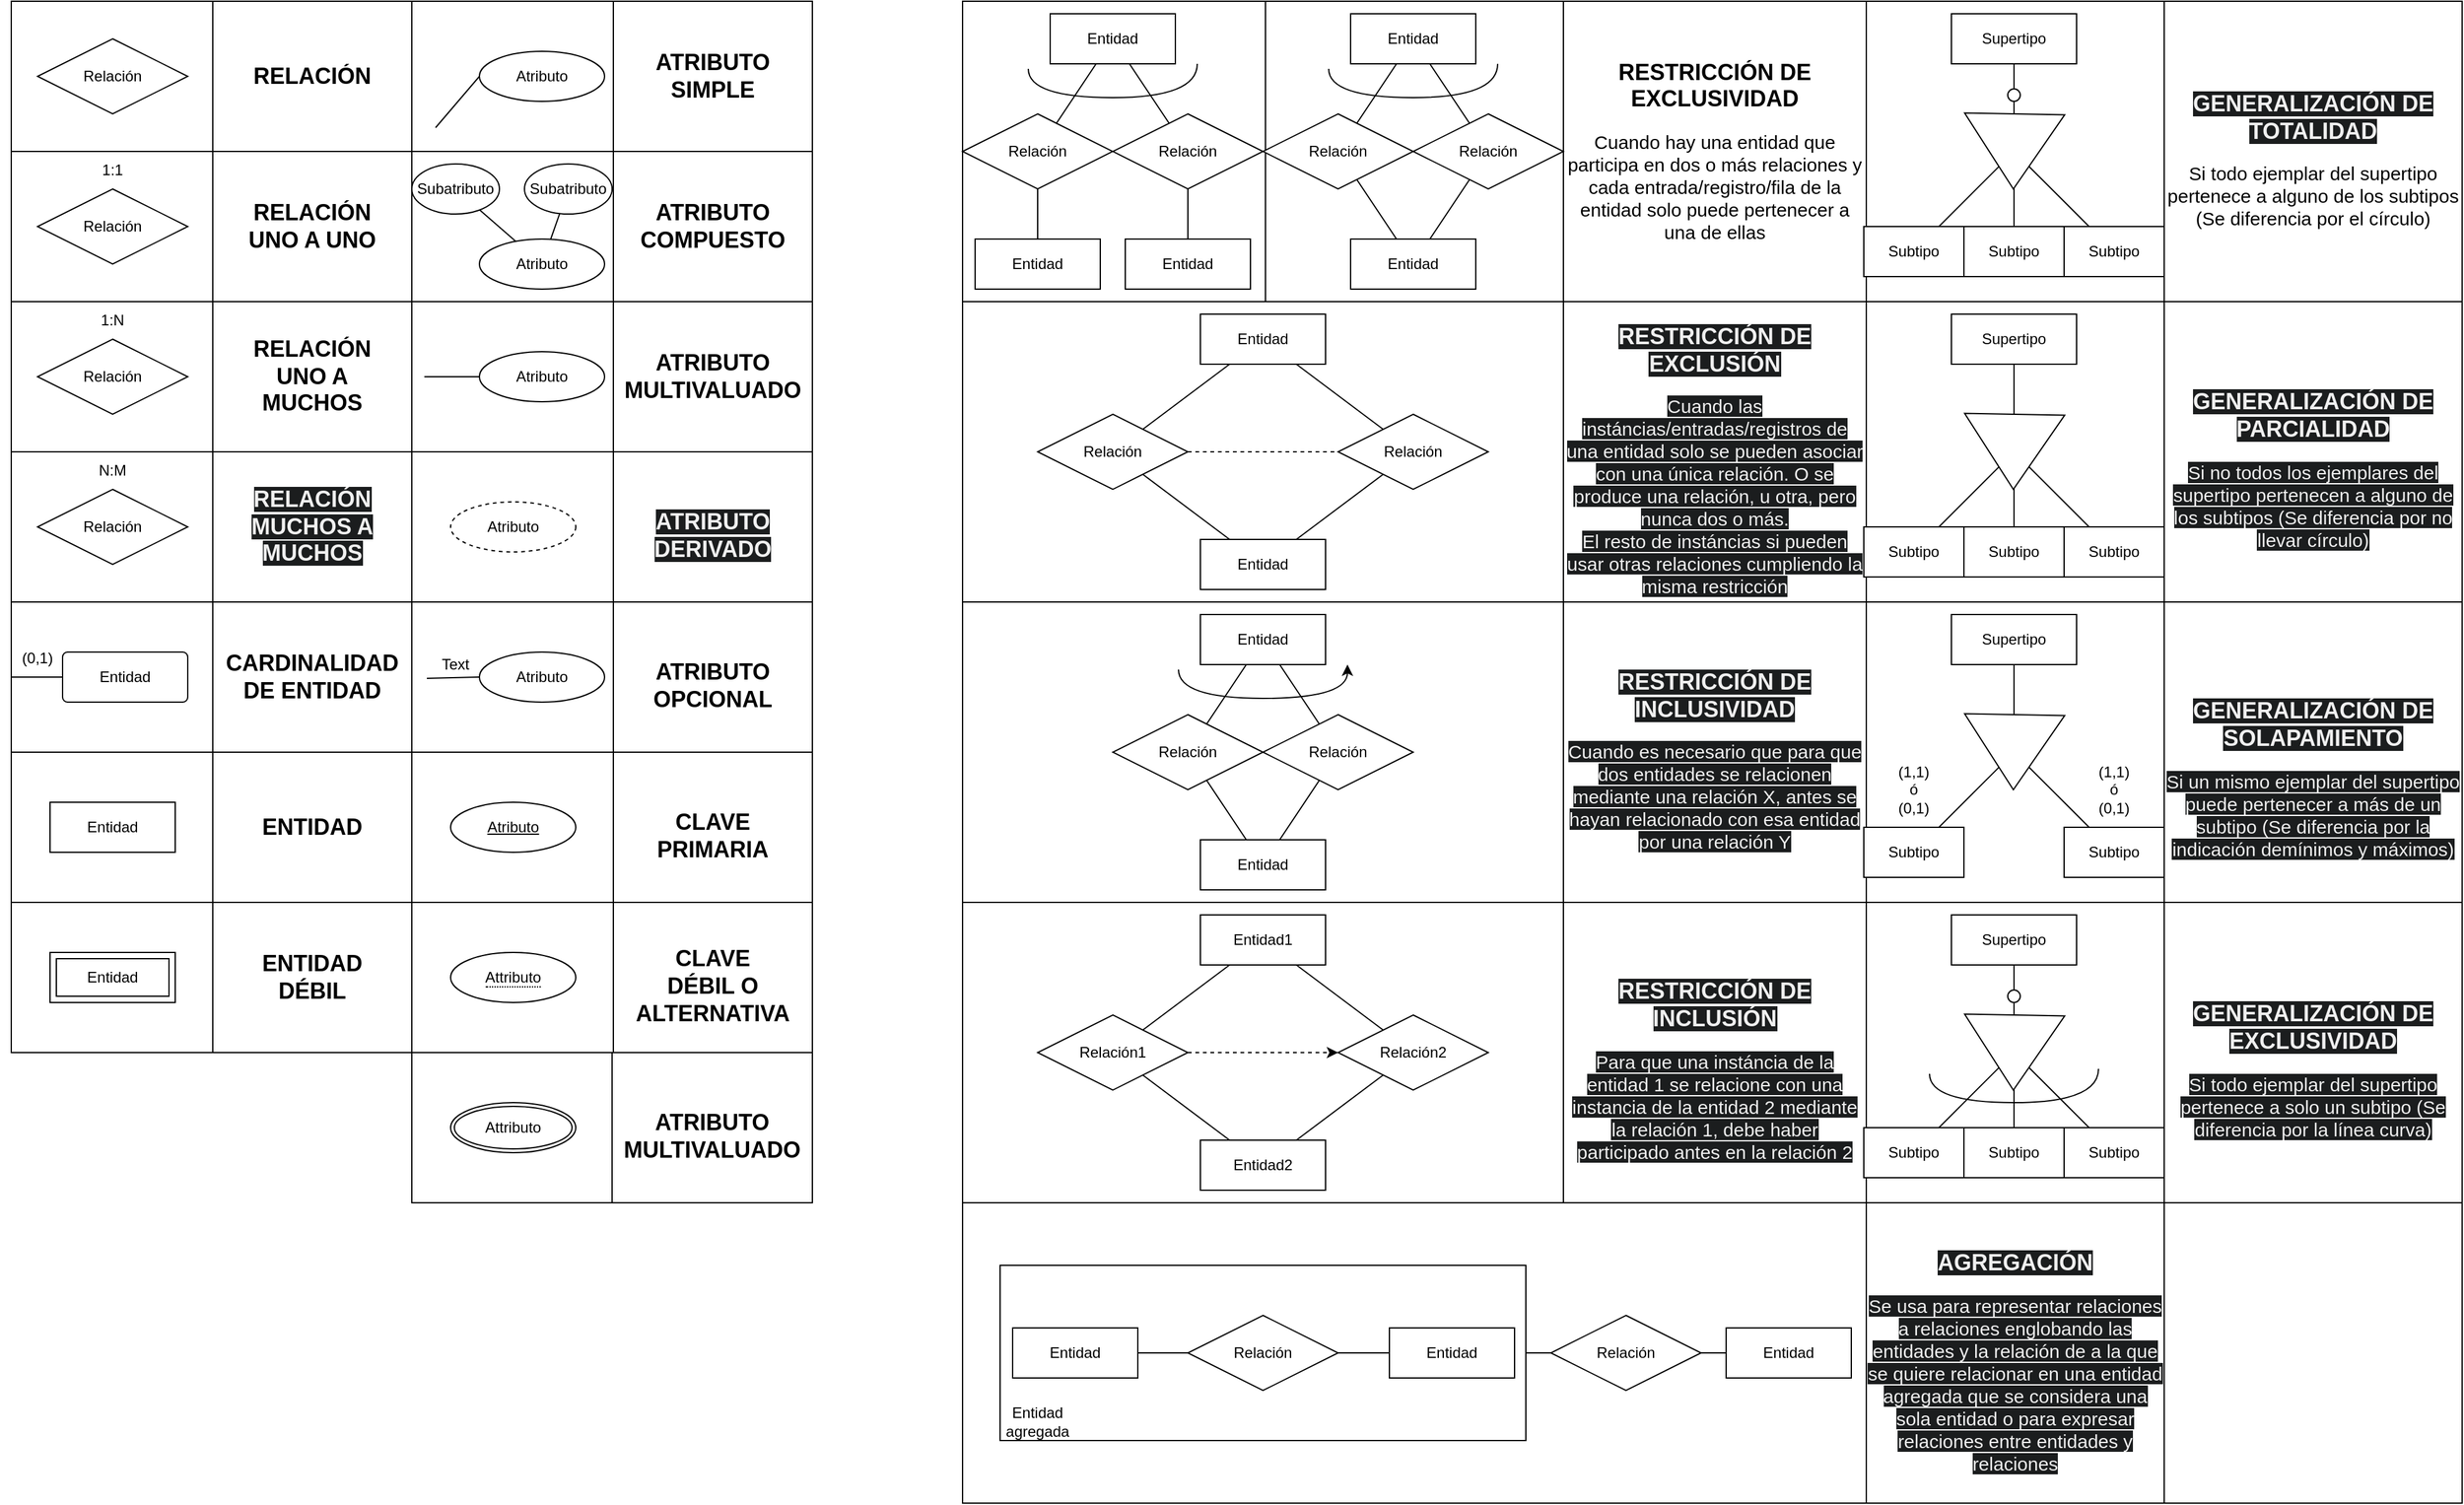 <mxfile version="22.0.3" type="device">
  <diagram name="Página-1" id="-qtsQlnybvfni-91Z3wK">
    <mxGraphModel dx="978" dy="571" grid="1" gridSize="10" guides="1" tooltips="1" connect="1" arrows="1" fold="1" page="1" pageScale="1" pageWidth="827" pageHeight="1169" math="0" shadow="0">
      <root>
        <mxCell id="0" />
        <mxCell id="1" parent="0" />
        <mxCell id="IummRMU9RKJVwtvEGmO_-137" value="" style="shape=table;startSize=0;container=1;collapsible=0;childLayout=tableLayout;" parent="1" vertex="1">
          <mxGeometry x="800" y="40" width="1198" height="1200" as="geometry" />
        </mxCell>
        <mxCell id="IummRMU9RKJVwtvEGmO_-138" value="" style="shape=tableRow;horizontal=0;startSize=0;swimlaneHead=0;swimlaneBody=0;strokeColor=inherit;top=0;left=0;bottom=0;right=0;collapsible=0;dropTarget=0;fillColor=none;points=[[0,0.5],[1,0.5]];portConstraint=eastwest;" parent="IummRMU9RKJVwtvEGmO_-137" vertex="1">
          <mxGeometry width="1198" height="240" as="geometry" />
        </mxCell>
        <mxCell id="IummRMU9RKJVwtvEGmO_-139" value="" style="shape=partialRectangle;html=1;whiteSpace=wrap;connectable=0;strokeColor=inherit;overflow=hidden;fillColor=none;top=0;left=0;bottom=0;right=0;pointerEvents=1;" parent="IummRMU9RKJVwtvEGmO_-138" vertex="1">
          <mxGeometry width="242" height="240" as="geometry">
            <mxRectangle width="242" height="240" as="alternateBounds" />
          </mxGeometry>
        </mxCell>
        <mxCell id="IummRMU9RKJVwtvEGmO_-140" value="" style="shape=partialRectangle;html=1;whiteSpace=wrap;connectable=0;strokeColor=inherit;overflow=hidden;fillColor=none;top=0;left=0;bottom=0;right=0;pointerEvents=1;" parent="IummRMU9RKJVwtvEGmO_-138" vertex="1">
          <mxGeometry x="242" width="238" height="240" as="geometry">
            <mxRectangle width="238" height="240" as="alternateBounds" />
          </mxGeometry>
        </mxCell>
        <mxCell id="IummRMU9RKJVwtvEGmO_-141" value="&lt;font style=&quot;&quot;&gt;&lt;span style=&quot;font-weight: bold; font-size: 18px;&quot;&gt;RESTRICCIÓN DE EXCLUSIVIDAD&lt;/span&gt;&lt;br&gt;&lt;font style=&quot;font-size: 12px;&quot;&gt;&lt;br&gt;&lt;/font&gt;&lt;font style=&quot;font-size: 15px;&quot;&gt;Cuando hay una entidad que participa en dos o más relaciones y cada entrada/registro/fila de la entidad solo puede pertenecer a una de ellas&lt;/font&gt;&lt;br&gt;&lt;/font&gt;" style="shape=partialRectangle;html=1;whiteSpace=wrap;connectable=0;strokeColor=inherit;overflow=hidden;fillColor=none;top=0;left=0;bottom=0;right=0;pointerEvents=1;" parent="IummRMU9RKJVwtvEGmO_-138" vertex="1">
          <mxGeometry x="480" width="242" height="240" as="geometry">
            <mxRectangle width="242" height="240" as="alternateBounds" />
          </mxGeometry>
        </mxCell>
        <mxCell id="IummRMU9RKJVwtvEGmO_-142" value="" style="shape=partialRectangle;html=1;whiteSpace=wrap;connectable=0;strokeColor=inherit;overflow=hidden;fillColor=none;top=0;left=0;bottom=0;right=0;pointerEvents=1;" parent="IummRMU9RKJVwtvEGmO_-138" vertex="1">
          <mxGeometry x="722" width="238" height="240" as="geometry">
            <mxRectangle width="238" height="240" as="alternateBounds" />
          </mxGeometry>
        </mxCell>
        <mxCell id="IummRMU9RKJVwtvEGmO_-188" value="&lt;br&gt;&lt;span style=&quot;border-color: rgb(0, 0, 0); color: rgb(240, 240, 240); font-family: Helvetica; font-style: normal; font-variant-ligatures: normal; font-variant-caps: normal; letter-spacing: normal; orphans: 2; text-align: center; text-indent: 0px; text-transform: none; widows: 2; word-spacing: 0px; -webkit-text-stroke-width: 0px; background-color: rgb(27, 29, 30); text-decoration-thickness: initial; text-decoration-style: initial; text-decoration-color: initial; font-weight: bold; font-size: 18px;&quot;&gt;GENERALIZACIÓN DE TOTALIDAD&lt;/span&gt;&lt;br style=&quot;border-color: rgb(0, 0, 0); color: rgb(240, 240, 240); font-family: Helvetica; font-size: 12px; font-style: normal; font-variant-ligatures: normal; font-variant-caps: normal; font-weight: 400; letter-spacing: normal; orphans: 2; text-align: center; text-indent: 0px; text-transform: none; widows: 2; word-spacing: 0px; -webkit-text-stroke-width: 0px; background-color: rgb(27, 29, 30); text-decoration-thickness: initial; text-decoration-style: initial; text-decoration-color: initial;&quot;&gt;&lt;font style=&quot;border-color: rgb(0, 0, 0); color: rgb(240, 240, 240); font-family: Helvetica; font-size: 12px; font-style: normal; font-variant-ligatures: normal; font-variant-caps: normal; font-weight: 400; letter-spacing: normal; orphans: 2; text-align: center; text-indent: 0px; text-transform: none; widows: 2; word-spacing: 0px; -webkit-text-stroke-width: 0px; background-color: rgb(27, 29, 30); text-decoration-thickness: initial; text-decoration-style: initial; text-decoration-color: initial;&quot;&gt;&lt;br style=&quot;border-color: rgb(0, 0, 0);&quot;&gt;&lt;/font&gt;&lt;span style=&quot;font-size: 15px;&quot;&gt;Si todo ejemplar del supertipo pertenece a alguno de los subtipos (Se diferencia por el círculo)&lt;/span&gt;" style="shape=partialRectangle;html=1;whiteSpace=wrap;connectable=0;strokeColor=inherit;overflow=hidden;fillColor=none;top=0;left=0;bottom=0;right=0;pointerEvents=1;" parent="IummRMU9RKJVwtvEGmO_-138" vertex="1">
          <mxGeometry x="960" width="238" height="240" as="geometry">
            <mxRectangle width="238" height="240" as="alternateBounds" />
          </mxGeometry>
        </mxCell>
        <mxCell id="IummRMU9RKJVwtvEGmO_-143" value="" style="shape=tableRow;horizontal=0;startSize=0;swimlaneHead=0;swimlaneBody=0;strokeColor=inherit;top=0;left=0;bottom=0;right=0;collapsible=0;dropTarget=0;fillColor=none;points=[[0,0.5],[1,0.5]];portConstraint=eastwest;" parent="IummRMU9RKJVwtvEGmO_-137" vertex="1">
          <mxGeometry y="240" width="1198" height="240" as="geometry" />
        </mxCell>
        <mxCell id="IummRMU9RKJVwtvEGmO_-144" value="" style="shape=partialRectangle;html=1;whiteSpace=wrap;connectable=0;strokeColor=inherit;overflow=hidden;fillColor=none;top=0;left=0;bottom=0;right=0;pointerEvents=1;" parent="IummRMU9RKJVwtvEGmO_-143" vertex="1">
          <mxGeometry width="242" height="240" as="geometry">
            <mxRectangle width="242" height="240" as="alternateBounds" />
          </mxGeometry>
        </mxCell>
        <mxCell id="IummRMU9RKJVwtvEGmO_-145" value="" style="shape=partialRectangle;html=1;whiteSpace=wrap;connectable=0;strokeColor=inherit;overflow=hidden;fillColor=none;top=0;left=0;bottom=0;right=0;pointerEvents=1;" parent="IummRMU9RKJVwtvEGmO_-143" vertex="1">
          <mxGeometry x="242" width="238" height="240" as="geometry">
            <mxRectangle width="238" height="240" as="alternateBounds" />
          </mxGeometry>
        </mxCell>
        <mxCell id="IummRMU9RKJVwtvEGmO_-146" value="&lt;br&gt;&lt;span style=&quot;border-color: rgb(0, 0, 0); color: rgb(240, 240, 240); font-family: Helvetica; font-style: normal; font-variant-ligatures: normal; font-variant-caps: normal; letter-spacing: normal; orphans: 2; text-align: center; text-indent: 0px; text-transform: none; widows: 2; word-spacing: 0px; -webkit-text-stroke-width: 0px; background-color: rgb(27, 29, 30); text-decoration-thickness: initial; text-decoration-style: initial; text-decoration-color: initial; font-weight: bold; font-size: 18px;&quot;&gt;RESTRICCIÓN DE EXCLUSIÓN&lt;/span&gt;&lt;br style=&quot;border-color: rgb(0, 0, 0); color: rgb(240, 240, 240); font-family: Helvetica; font-size: 12px; font-style: normal; font-variant-ligatures: normal; font-variant-caps: normal; font-weight: 400; letter-spacing: normal; orphans: 2; text-align: center; text-indent: 0px; text-transform: none; widows: 2; word-spacing: 0px; -webkit-text-stroke-width: 0px; background-color: rgb(27, 29, 30); text-decoration-thickness: initial; text-decoration-style: initial; text-decoration-color: initial;&quot;&gt;&lt;font style=&quot;border-color: rgb(0, 0, 0); color: rgb(240, 240, 240); font-family: Helvetica; font-size: 12px; font-style: normal; font-variant-ligatures: normal; font-variant-caps: normal; font-weight: 400; letter-spacing: normal; orphans: 2; text-align: center; text-indent: 0px; text-transform: none; widows: 2; word-spacing: 0px; -webkit-text-stroke-width: 0px; background-color: rgb(27, 29, 30); text-decoration-thickness: initial; text-decoration-style: initial; text-decoration-color: initial;&quot;&gt;&lt;br style=&quot;border-color: rgb(0, 0, 0);&quot;&gt;&lt;/font&gt;&lt;font style=&quot;border-color: rgb(0, 0, 0); color: rgb(240, 240, 240); font-family: Helvetica; font-style: normal; font-variant-ligatures: normal; font-variant-caps: normal; font-weight: 400; letter-spacing: normal; orphans: 2; text-align: center; text-indent: 0px; text-transform: none; widows: 2; word-spacing: 0px; -webkit-text-stroke-width: 0px; background-color: rgb(27, 29, 30); text-decoration-thickness: initial; text-decoration-style: initial; text-decoration-color: initial; font-size: 15px;&quot;&gt;Cuando las instáncias/entradas/registros de una entidad solo se pueden asociar con una única relación. O se produce una relación, u otra, pero nunca dos o más.&lt;br&gt;El resto de instáncias si pueden usar otras relaciones cumpliendo la misma restricción&lt;/font&gt;&lt;br&gt;" style="shape=partialRectangle;html=1;whiteSpace=wrap;connectable=0;strokeColor=inherit;overflow=hidden;fillColor=none;top=0;left=0;bottom=0;right=0;pointerEvents=1;" parent="IummRMU9RKJVwtvEGmO_-143" vertex="1">
          <mxGeometry x="480" width="242" height="240" as="geometry">
            <mxRectangle width="242" height="240" as="alternateBounds" />
          </mxGeometry>
        </mxCell>
        <mxCell id="IummRMU9RKJVwtvEGmO_-147" value="" style="shape=partialRectangle;html=1;whiteSpace=wrap;connectable=0;strokeColor=inherit;overflow=hidden;fillColor=none;top=0;left=0;bottom=0;right=0;pointerEvents=1;" parent="IummRMU9RKJVwtvEGmO_-143" vertex="1">
          <mxGeometry x="722" width="238" height="240" as="geometry">
            <mxRectangle width="238" height="240" as="alternateBounds" />
          </mxGeometry>
        </mxCell>
        <mxCell id="IummRMU9RKJVwtvEGmO_-189" value="&lt;br&gt;&lt;br style=&quot;border-color: rgb(0, 0, 0); color: rgb(240, 240, 240); font-family: Helvetica; font-size: 12px; font-style: normal; font-variant-ligatures: normal; font-variant-caps: normal; font-weight: 400; letter-spacing: normal; orphans: 2; text-align: center; text-indent: 0px; text-transform: none; widows: 2; word-spacing: 0px; -webkit-text-stroke-width: 0px; background-color: rgb(27, 29, 30); text-decoration-thickness: initial; text-decoration-style: initial; text-decoration-color: initial;&quot;&gt;&lt;span style=&quot;border-color: rgb(0, 0, 0); color: rgb(240, 240, 240); font-family: Helvetica; font-style: normal; font-variant-ligatures: normal; font-variant-caps: normal; letter-spacing: normal; orphans: 2; text-align: center; text-indent: 0px; text-transform: none; widows: 2; word-spacing: 0px; -webkit-text-stroke-width: 0px; text-decoration-thickness: initial; text-decoration-style: initial; text-decoration-color: initial; background-color: rgb(27, 29, 30); font-weight: bold; font-size: 18px;&quot;&gt;GENERALIZACIÓN&amp;nbsp;DE PARCIALIDAD&lt;/span&gt;&lt;br style=&quot;border-color: rgb(0, 0, 0); color: rgb(240, 240, 240); font-family: Helvetica; font-size: 12px; font-style: normal; font-variant-ligatures: normal; font-variant-caps: normal; font-weight: 400; letter-spacing: normal; orphans: 2; text-align: center; text-indent: 0px; text-transform: none; widows: 2; word-spacing: 0px; -webkit-text-stroke-width: 0px; text-decoration-thickness: initial; text-decoration-style: initial; text-decoration-color: initial; background-color: rgb(27, 29, 30);&quot;&gt;&lt;font style=&quot;border-color: rgb(0, 0, 0); color: rgb(240, 240, 240); font-family: Helvetica; font-size: 12px; font-style: normal; font-variant-ligatures: normal; font-variant-caps: normal; font-weight: 400; letter-spacing: normal; orphans: 2; text-align: center; text-indent: 0px; text-transform: none; widows: 2; word-spacing: 0px; -webkit-text-stroke-width: 0px; text-decoration-thickness: initial; text-decoration-style: initial; text-decoration-color: initial; background-color: rgb(27, 29, 30);&quot;&gt;&lt;br style=&quot;border-color: rgb(0, 0, 0);&quot;&gt;&lt;/font&gt;&lt;span style=&quot;border-color: rgb(0, 0, 0); color: rgb(240, 240, 240); font-family: Helvetica; font-style: normal; font-variant-ligatures: normal; font-variant-caps: normal; font-weight: 400; letter-spacing: normal; orphans: 2; text-align: center; text-indent: 0px; text-transform: none; widows: 2; word-spacing: 0px; -webkit-text-stroke-width: 0px; background-color: rgb(27, 29, 30); text-decoration-thickness: initial; text-decoration-style: initial; text-decoration-color: initial; font-size: 15px;&quot;&gt;Si no todos los ejemplares del supertipo pertenecen a alguno de los subtipos (Se diferencia por no llevar círculo)&lt;/span&gt;" style="shape=partialRectangle;html=1;whiteSpace=wrap;connectable=0;strokeColor=inherit;overflow=hidden;fillColor=none;top=0;left=0;bottom=0;right=0;pointerEvents=1;" parent="IummRMU9RKJVwtvEGmO_-143" vertex="1">
          <mxGeometry x="960" width="238" height="240" as="geometry">
            <mxRectangle width="238" height="240" as="alternateBounds" />
          </mxGeometry>
        </mxCell>
        <mxCell id="IummRMU9RKJVwtvEGmO_-148" value="" style="shape=tableRow;horizontal=0;startSize=0;swimlaneHead=0;swimlaneBody=0;strokeColor=inherit;top=0;left=0;bottom=0;right=0;collapsible=0;dropTarget=0;fillColor=none;points=[[0,0.5],[1,0.5]];portConstraint=eastwest;" parent="IummRMU9RKJVwtvEGmO_-137" vertex="1">
          <mxGeometry y="480" width="1198" height="240" as="geometry" />
        </mxCell>
        <mxCell id="IummRMU9RKJVwtvEGmO_-149" value="" style="shape=partialRectangle;html=1;whiteSpace=wrap;connectable=0;strokeColor=inherit;overflow=hidden;fillColor=none;top=0;left=0;bottom=0;right=0;pointerEvents=1;" parent="IummRMU9RKJVwtvEGmO_-148" vertex="1">
          <mxGeometry width="242" height="240" as="geometry">
            <mxRectangle width="242" height="240" as="alternateBounds" />
          </mxGeometry>
        </mxCell>
        <mxCell id="IummRMU9RKJVwtvEGmO_-150" value="" style="shape=partialRectangle;html=1;whiteSpace=wrap;connectable=0;strokeColor=inherit;overflow=hidden;fillColor=none;top=0;left=0;bottom=0;right=0;pointerEvents=1;" parent="IummRMU9RKJVwtvEGmO_-148" vertex="1">
          <mxGeometry x="242" width="238" height="240" as="geometry">
            <mxRectangle width="238" height="240" as="alternateBounds" />
          </mxGeometry>
        </mxCell>
        <mxCell id="IummRMU9RKJVwtvEGmO_-151" value="&lt;br&gt;&lt;span style=&quot;border-color: rgb(0, 0, 0); color: rgb(240, 240, 240); font-family: Helvetica; font-style: normal; font-variant-ligatures: normal; font-variant-caps: normal; letter-spacing: normal; orphans: 2; text-align: center; text-indent: 0px; text-transform: none; widows: 2; word-spacing: 0px; -webkit-text-stroke-width: 0px; background-color: rgb(27, 29, 30); text-decoration-thickness: initial; text-decoration-style: initial; text-decoration-color: initial; font-weight: bold; font-size: 18px;&quot;&gt;RESTRICCIÓN DE INCLUSIVIDAD&lt;/span&gt;&lt;br style=&quot;border-color: rgb(0, 0, 0); color: rgb(240, 240, 240); font-family: Helvetica; font-size: 12px; font-style: normal; font-variant-ligatures: normal; font-variant-caps: normal; font-weight: 400; letter-spacing: normal; orphans: 2; text-align: center; text-indent: 0px; text-transform: none; widows: 2; word-spacing: 0px; -webkit-text-stroke-width: 0px; background-color: rgb(27, 29, 30); text-decoration-thickness: initial; text-decoration-style: initial; text-decoration-color: initial;&quot;&gt;&lt;font style=&quot;border-color: rgb(0, 0, 0); color: rgb(240, 240, 240); font-family: Helvetica; font-size: 12px; font-style: normal; font-variant-ligatures: normal; font-variant-caps: normal; font-weight: 400; letter-spacing: normal; orphans: 2; text-align: center; text-indent: 0px; text-transform: none; widows: 2; word-spacing: 0px; -webkit-text-stroke-width: 0px; background-color: rgb(27, 29, 30); text-decoration-thickness: initial; text-decoration-style: initial; text-decoration-color: initial;&quot;&gt;&lt;br style=&quot;border-color: rgb(0, 0, 0);&quot;&gt;&lt;/font&gt;&lt;font style=&quot;border-color: rgb(0, 0, 0); color: rgb(240, 240, 240); font-family: Helvetica; font-style: normal; font-variant-ligatures: normal; font-variant-caps: normal; font-weight: 400; letter-spacing: normal; orphans: 2; text-align: center; text-indent: 0px; text-transform: none; widows: 2; word-spacing: 0px; -webkit-text-stroke-width: 0px; background-color: rgb(27, 29, 30); text-decoration-thickness: initial; text-decoration-style: initial; text-decoration-color: initial; font-size: 15px;&quot;&gt;Cuando es necesario que para que dos entidades se relacionen mediante una relación X, antes se hayan relacionado con esa entidad por una relación Y&lt;/font&gt;&lt;br&gt;" style="shape=partialRectangle;html=1;whiteSpace=wrap;connectable=0;strokeColor=inherit;overflow=hidden;fillColor=none;top=0;left=0;bottom=0;right=0;pointerEvents=1;" parent="IummRMU9RKJVwtvEGmO_-148" vertex="1">
          <mxGeometry x="480" width="242" height="240" as="geometry">
            <mxRectangle width="242" height="240" as="alternateBounds" />
          </mxGeometry>
        </mxCell>
        <mxCell id="IummRMU9RKJVwtvEGmO_-152" value="" style="shape=partialRectangle;html=1;whiteSpace=wrap;connectable=0;strokeColor=inherit;overflow=hidden;fillColor=none;top=0;left=0;bottom=0;right=0;pointerEvents=1;" parent="IummRMU9RKJVwtvEGmO_-148" vertex="1">
          <mxGeometry x="722" width="238" height="240" as="geometry">
            <mxRectangle width="238" height="240" as="alternateBounds" />
          </mxGeometry>
        </mxCell>
        <mxCell id="IummRMU9RKJVwtvEGmO_-190" value="&lt;br&gt;&lt;br style=&quot;border-color: rgb(0, 0, 0); color: rgb(240, 240, 240); font-family: Helvetica; font-size: 12px; font-style: normal; font-variant-ligatures: normal; font-variant-caps: normal; font-weight: 400; letter-spacing: normal; orphans: 2; text-align: center; text-indent: 0px; text-transform: none; widows: 2; word-spacing: 0px; -webkit-text-stroke-width: 0px; background-color: rgb(27, 29, 30); text-decoration-thickness: initial; text-decoration-style: initial; text-decoration-color: initial;&quot;&gt;&lt;br style=&quot;border-color: rgb(0, 0, 0); color: rgb(240, 240, 240); font-family: Helvetica; font-size: 12px; font-style: normal; font-variant-ligatures: normal; font-variant-caps: normal; font-weight: 400; letter-spacing: normal; orphans: 2; text-align: center; text-indent: 0px; text-transform: none; widows: 2; word-spacing: 0px; -webkit-text-stroke-width: 0px; text-decoration-thickness: initial; text-decoration-style: initial; text-decoration-color: initial; background-color: rgb(27, 29, 30);&quot;&gt;&lt;span style=&quot;border-color: rgb(0, 0, 0); color: rgb(240, 240, 240); font-family: Helvetica; font-style: normal; font-variant-ligatures: normal; font-variant-caps: normal; letter-spacing: normal; orphans: 2; text-align: center; text-indent: 0px; text-transform: none; widows: 2; word-spacing: 0px; -webkit-text-stroke-width: 0px; text-decoration-thickness: initial; text-decoration-style: initial; text-decoration-color: initial; background-color: rgb(27, 29, 30); font-weight: bold; font-size: 18px;&quot;&gt;GENERALIZACIÓN&amp;nbsp;DE SOLAPAMIENTO&lt;/span&gt;&lt;br style=&quot;border-color: rgb(0, 0, 0); color: rgb(240, 240, 240); font-family: Helvetica; font-size: 12px; font-style: normal; font-variant-ligatures: normal; font-variant-caps: normal; font-weight: 400; letter-spacing: normal; orphans: 2; text-align: center; text-indent: 0px; text-transform: none; widows: 2; word-spacing: 0px; -webkit-text-stroke-width: 0px; text-decoration-thickness: initial; text-decoration-style: initial; text-decoration-color: initial; background-color: rgb(27, 29, 30);&quot;&gt;&lt;font style=&quot;border-color: rgb(0, 0, 0); color: rgb(240, 240, 240); font-family: Helvetica; font-size: 12px; font-style: normal; font-variant-ligatures: normal; font-variant-caps: normal; font-weight: 400; letter-spacing: normal; orphans: 2; text-align: center; text-indent: 0px; text-transform: none; widows: 2; word-spacing: 0px; -webkit-text-stroke-width: 0px; text-decoration-thickness: initial; text-decoration-style: initial; text-decoration-color: initial; background-color: rgb(27, 29, 30);&quot;&gt;&lt;br style=&quot;border-color: rgb(0, 0, 0);&quot;&gt;&lt;/font&gt;&lt;span style=&quot;border-color: rgb(0, 0, 0); color: rgb(240, 240, 240); font-family: Helvetica; font-style: normal; font-variant-ligatures: normal; font-variant-caps: normal; font-weight: 400; letter-spacing: normal; orphans: 2; text-align: center; text-indent: 0px; text-transform: none; widows: 2; word-spacing: 0px; -webkit-text-stroke-width: 0px; text-decoration-thickness: initial; text-decoration-style: initial; text-decoration-color: initial; background-color: rgb(27, 29, 30); font-size: 15px;&quot;&gt;Si un mismo ejemplar del supertipo puede pertenecer a más de un subtipo (Se diferencia por la indicación demínimos y máximos)&lt;/span&gt;" style="shape=partialRectangle;html=1;whiteSpace=wrap;connectable=0;strokeColor=inherit;overflow=hidden;fillColor=none;top=0;left=0;bottom=0;right=0;pointerEvents=1;" parent="IummRMU9RKJVwtvEGmO_-148" vertex="1">
          <mxGeometry x="960" width="238" height="240" as="geometry">
            <mxRectangle width="238" height="240" as="alternateBounds" />
          </mxGeometry>
        </mxCell>
        <mxCell id="IummRMU9RKJVwtvEGmO_-153" value="" style="shape=tableRow;horizontal=0;startSize=0;swimlaneHead=0;swimlaneBody=0;strokeColor=inherit;top=0;left=0;bottom=0;right=0;collapsible=0;dropTarget=0;fillColor=none;points=[[0,0.5],[1,0.5]];portConstraint=eastwest;" parent="IummRMU9RKJVwtvEGmO_-137" vertex="1">
          <mxGeometry y="720" width="1198" height="240" as="geometry" />
        </mxCell>
        <mxCell id="IummRMU9RKJVwtvEGmO_-154" value="" style="shape=partialRectangle;html=1;whiteSpace=wrap;connectable=0;strokeColor=inherit;overflow=hidden;fillColor=none;top=0;left=0;bottom=0;right=0;pointerEvents=1;" parent="IummRMU9RKJVwtvEGmO_-153" vertex="1">
          <mxGeometry width="242" height="240" as="geometry">
            <mxRectangle width="242" height="240" as="alternateBounds" />
          </mxGeometry>
        </mxCell>
        <mxCell id="IummRMU9RKJVwtvEGmO_-155" value="" style="shape=partialRectangle;html=1;whiteSpace=wrap;connectable=0;strokeColor=inherit;overflow=hidden;fillColor=none;top=0;left=0;bottom=0;right=0;pointerEvents=1;" parent="IummRMU9RKJVwtvEGmO_-153" vertex="1">
          <mxGeometry x="242" width="238" height="240" as="geometry">
            <mxRectangle width="238" height="240" as="alternateBounds" />
          </mxGeometry>
        </mxCell>
        <mxCell id="IummRMU9RKJVwtvEGmO_-156" value="&lt;br&gt;&lt;br style=&quot;border-color: rgb(0, 0, 0); color: rgb(240, 240, 240); font-family: Helvetica; font-size: 12px; font-style: normal; font-variant-ligatures: normal; font-variant-caps: normal; font-weight: 400; letter-spacing: normal; orphans: 2; text-align: center; text-indent: 0px; text-transform: none; widows: 2; word-spacing: 0px; -webkit-text-stroke-width: 0px; background-color: rgb(27, 29, 30); text-decoration-thickness: initial; text-decoration-style: initial; text-decoration-color: initial;&quot;&gt;&lt;span style=&quot;border-color: rgb(0, 0, 0); color: rgb(240, 240, 240); font-family: Helvetica; font-style: normal; font-variant-ligatures: normal; font-variant-caps: normal; letter-spacing: normal; orphans: 2; text-align: center; text-indent: 0px; text-transform: none; widows: 2; word-spacing: 0px; -webkit-text-stroke-width: 0px; text-decoration-thickness: initial; text-decoration-style: initial; text-decoration-color: initial; background-color: rgb(27, 29, 30); font-weight: bold; font-size: 18px;&quot;&gt;RESTRICCIÓN DE INCLUSIÓN&lt;/span&gt;&lt;br style=&quot;border-color: rgb(0, 0, 0); color: rgb(240, 240, 240); font-family: Helvetica; font-size: 12px; font-style: normal; font-variant-ligatures: normal; font-variant-caps: normal; font-weight: 400; letter-spacing: normal; orphans: 2; text-align: center; text-indent: 0px; text-transform: none; widows: 2; word-spacing: 0px; -webkit-text-stroke-width: 0px; text-decoration-thickness: initial; text-decoration-style: initial; text-decoration-color: initial; background-color: rgb(27, 29, 30);&quot;&gt;&lt;font style=&quot;border-color: rgb(0, 0, 0); color: rgb(240, 240, 240); font-family: Helvetica; font-size: 12px; font-style: normal; font-variant-ligatures: normal; font-variant-caps: normal; font-weight: 400; letter-spacing: normal; orphans: 2; text-align: center; text-indent: 0px; text-transform: none; widows: 2; word-spacing: 0px; -webkit-text-stroke-width: 0px; text-decoration-thickness: initial; text-decoration-style: initial; text-decoration-color: initial; background-color: rgb(27, 29, 30);&quot;&gt;&lt;br style=&quot;border-color: rgb(0, 0, 0);&quot;&gt;&lt;/font&gt;&lt;font style=&quot;border-color: rgb(0, 0, 0); color: rgb(240, 240, 240); font-family: Helvetica; font-style: normal; font-variant-ligatures: normal; font-variant-caps: normal; font-weight: 400; letter-spacing: normal; orphans: 2; text-align: center; text-indent: 0px; text-transform: none; widows: 2; word-spacing: 0px; -webkit-text-stroke-width: 0px; text-decoration-thickness: initial; text-decoration-style: initial; text-decoration-color: initial; background-color: rgb(27, 29, 30); font-size: 15px;&quot;&gt;Para que una instáncia de la entidad 1 se relacione con una instancia de la entidad 2 mediante la relación 1, debe haber participado antes en la relación 2&lt;/font&gt;" style="shape=partialRectangle;html=1;whiteSpace=wrap;connectable=0;strokeColor=inherit;overflow=hidden;fillColor=none;top=0;left=0;bottom=0;right=0;pointerEvents=1;" parent="IummRMU9RKJVwtvEGmO_-153" vertex="1">
          <mxGeometry x="480" width="242" height="240" as="geometry">
            <mxRectangle width="242" height="240" as="alternateBounds" />
          </mxGeometry>
        </mxCell>
        <mxCell id="IummRMU9RKJVwtvEGmO_-157" value="" style="shape=partialRectangle;html=1;whiteSpace=wrap;connectable=0;strokeColor=inherit;overflow=hidden;fillColor=none;top=0;left=0;bottom=0;right=0;pointerEvents=1;" parent="IummRMU9RKJVwtvEGmO_-153" vertex="1">
          <mxGeometry x="722" width="238" height="240" as="geometry">
            <mxRectangle width="238" height="240" as="alternateBounds" />
          </mxGeometry>
        </mxCell>
        <mxCell id="IummRMU9RKJVwtvEGmO_-191" value="&lt;br&gt;&lt;br style=&quot;border-color: rgb(0, 0, 0); color: rgb(240, 240, 240); font-family: Helvetica; font-size: 12px; font-style: normal; font-variant-ligatures: normal; font-variant-caps: normal; font-weight: 400; letter-spacing: normal; orphans: 2; text-align: center; text-indent: 0px; text-transform: none; widows: 2; word-spacing: 0px; -webkit-text-stroke-width: 0px; background-color: rgb(27, 29, 30); text-decoration-thickness: initial; text-decoration-style: initial; text-decoration-color: initial;&quot;&gt;&lt;span style=&quot;border-color: rgb(0, 0, 0); color: rgb(240, 240, 240); font-family: Helvetica; font-style: normal; font-variant-ligatures: normal; font-variant-caps: normal; letter-spacing: normal; orphans: 2; text-align: center; text-indent: 0px; text-transform: none; widows: 2; word-spacing: 0px; -webkit-text-stroke-width: 0px; text-decoration-thickness: initial; text-decoration-style: initial; text-decoration-color: initial; background-color: rgb(27, 29, 30); font-weight: bold; font-size: 18px;&quot;&gt;GENERALIZACIÓN&amp;nbsp;DE EXCLUSIVIDAD&lt;/span&gt;&lt;br style=&quot;border-color: rgb(0, 0, 0); color: rgb(240, 240, 240); font-family: Helvetica; font-size: 12px; font-style: normal; font-variant-ligatures: normal; font-variant-caps: normal; font-weight: 400; letter-spacing: normal; orphans: 2; text-align: center; text-indent: 0px; text-transform: none; widows: 2; word-spacing: 0px; -webkit-text-stroke-width: 0px; text-decoration-thickness: initial; text-decoration-style: initial; text-decoration-color: initial; background-color: rgb(27, 29, 30);&quot;&gt;&lt;font style=&quot;border-color: rgb(0, 0, 0); color: rgb(240, 240, 240); font-family: Helvetica; font-size: 12px; font-style: normal; font-variant-ligatures: normal; font-variant-caps: normal; font-weight: 400; letter-spacing: normal; orphans: 2; text-align: center; text-indent: 0px; text-transform: none; widows: 2; word-spacing: 0px; -webkit-text-stroke-width: 0px; text-decoration-thickness: initial; text-decoration-style: initial; text-decoration-color: initial; background-color: rgb(27, 29, 30);&quot;&gt;&lt;br style=&quot;border-color: rgb(0, 0, 0);&quot;&gt;&lt;/font&gt;&lt;span style=&quot;border-color: rgb(0, 0, 0); color: rgb(240, 240, 240); font-family: Helvetica; font-style: normal; font-variant-ligatures: normal; font-variant-caps: normal; font-weight: 400; letter-spacing: normal; orphans: 2; text-align: center; text-indent: 0px; text-transform: none; widows: 2; word-spacing: 0px; -webkit-text-stroke-width: 0px; background-color: rgb(27, 29, 30); text-decoration-thickness: initial; text-decoration-style: initial; text-decoration-color: initial; font-size: 15px;&quot;&gt;Si todo ejemplar del supertipo pertenece a solo un subtipo (Se diferencia por la línea curva)&lt;/span&gt;" style="shape=partialRectangle;html=1;whiteSpace=wrap;connectable=0;strokeColor=inherit;overflow=hidden;fillColor=none;top=0;left=0;bottom=0;right=0;pointerEvents=1;" parent="IummRMU9RKJVwtvEGmO_-153" vertex="1">
          <mxGeometry x="960" width="238" height="240" as="geometry">
            <mxRectangle width="238" height="240" as="alternateBounds" />
          </mxGeometry>
        </mxCell>
        <mxCell id="IummRMU9RKJVwtvEGmO_-158" value="" style="shape=tableRow;horizontal=0;startSize=0;swimlaneHead=0;swimlaneBody=0;strokeColor=inherit;top=0;left=0;bottom=0;right=0;collapsible=0;dropTarget=0;fillColor=none;points=[[0,0.5],[1,0.5]];portConstraint=eastwest;" parent="IummRMU9RKJVwtvEGmO_-137" vertex="1">
          <mxGeometry y="960" width="1198" height="240" as="geometry" />
        </mxCell>
        <mxCell id="IummRMU9RKJVwtvEGmO_-159" value="" style="shape=partialRectangle;html=1;whiteSpace=wrap;connectable=0;strokeColor=inherit;overflow=hidden;fillColor=none;top=0;left=0;bottom=0;right=0;pointerEvents=1;" parent="IummRMU9RKJVwtvEGmO_-158" vertex="1">
          <mxGeometry width="242" height="240" as="geometry">
            <mxRectangle width="242" height="240" as="alternateBounds" />
          </mxGeometry>
        </mxCell>
        <mxCell id="IummRMU9RKJVwtvEGmO_-160" value="" style="shape=partialRectangle;html=1;whiteSpace=wrap;connectable=0;strokeColor=inherit;overflow=hidden;fillColor=none;top=0;left=0;bottom=0;right=0;pointerEvents=1;" parent="IummRMU9RKJVwtvEGmO_-158" vertex="1">
          <mxGeometry x="242" width="238" height="240" as="geometry">
            <mxRectangle width="238" height="240" as="alternateBounds" />
          </mxGeometry>
        </mxCell>
        <mxCell id="IummRMU9RKJVwtvEGmO_-161" value="" style="shape=partialRectangle;html=1;whiteSpace=wrap;connectable=0;strokeColor=inherit;overflow=hidden;fillColor=none;top=0;left=0;bottom=0;right=0;pointerEvents=1;" parent="IummRMU9RKJVwtvEGmO_-158" vertex="1">
          <mxGeometry x="480" width="242" height="240" as="geometry">
            <mxRectangle width="242" height="240" as="alternateBounds" />
          </mxGeometry>
        </mxCell>
        <mxCell id="IummRMU9RKJVwtvEGmO_-162" value="&lt;br style=&quot;border-color: rgb(0, 0, 0); color: rgb(240, 240, 240); font-family: Helvetica; font-size: 12px; font-style: normal; font-variant-ligatures: normal; font-variant-caps: normal; font-weight: 400; letter-spacing: normal; orphans: 2; text-align: center; text-indent: 0px; text-transform: none; widows: 2; word-spacing: 0px; -webkit-text-stroke-width: 0px; text-decoration-thickness: initial; text-decoration-style: initial; text-decoration-color: initial; background-color: rgb(27, 29, 30);&quot;&gt;&lt;span style=&quot;border-color: rgb(0, 0, 0); color: rgb(240, 240, 240); font-family: Helvetica; font-style: normal; font-variant-ligatures: normal; font-variant-caps: normal; letter-spacing: normal; orphans: 2; text-align: center; text-indent: 0px; text-transform: none; widows: 2; word-spacing: 0px; -webkit-text-stroke-width: 0px; text-decoration-thickness: initial; text-decoration-style: initial; text-decoration-color: initial; background-color: rgb(27, 29, 30); font-weight: bold; font-size: 18px;&quot;&gt;AGREGACIÓN&lt;/span&gt;&lt;br style=&quot;border-color: rgb(0, 0, 0); color: rgb(240, 240, 240); font-family: Helvetica; font-size: 12px; font-style: normal; font-variant-ligatures: normal; font-variant-caps: normal; font-weight: 400; letter-spacing: normal; orphans: 2; text-align: center; text-indent: 0px; text-transform: none; widows: 2; word-spacing: 0px; -webkit-text-stroke-width: 0px; text-decoration-thickness: initial; text-decoration-style: initial; text-decoration-color: initial; background-color: rgb(27, 29, 30);&quot;&gt;&lt;font style=&quot;border-color: rgb(0, 0, 0); color: rgb(240, 240, 240); font-family: Helvetica; font-size: 12px; font-style: normal; font-variant-ligatures: normal; font-variant-caps: normal; font-weight: 400; letter-spacing: normal; orphans: 2; text-align: center; text-indent: 0px; text-transform: none; widows: 2; word-spacing: 0px; -webkit-text-stroke-width: 0px; text-decoration-thickness: initial; text-decoration-style: initial; text-decoration-color: initial; background-color: rgb(27, 29, 30);&quot;&gt;&lt;br style=&quot;border-color: rgb(0, 0, 0);&quot;&gt;&lt;/font&gt;&lt;span style=&quot;border-color: rgb(0, 0, 0); color: rgb(240, 240, 240); font-family: Helvetica; font-style: normal; font-variant-ligatures: normal; font-variant-caps: normal; font-weight: 400; letter-spacing: normal; orphans: 2; text-align: center; text-indent: 0px; text-transform: none; widows: 2; word-spacing: 0px; -webkit-text-stroke-width: 0px; text-decoration-thickness: initial; text-decoration-style: initial; text-decoration-color: initial; background-color: rgb(27, 29, 30); font-size: 15px;&quot;&gt;Se usa para representar relaciones a relaciones englobando las entidades y la relación de a la que se quiere relacionar en una entidad agregada que se considera una sola entidad o para expresar relaciones entre entidades y relaciones&lt;/span&gt;&lt;br&gt;" style="shape=partialRectangle;html=1;whiteSpace=wrap;connectable=0;strokeColor=inherit;overflow=hidden;fillColor=none;top=0;left=0;bottom=0;right=0;pointerEvents=1;" parent="IummRMU9RKJVwtvEGmO_-158" vertex="1">
          <mxGeometry x="722" width="238" height="240" as="geometry">
            <mxRectangle width="238" height="240" as="alternateBounds" />
          </mxGeometry>
        </mxCell>
        <mxCell id="IummRMU9RKJVwtvEGmO_-192" style="shape=partialRectangle;html=1;whiteSpace=wrap;connectable=0;strokeColor=inherit;overflow=hidden;fillColor=none;top=0;left=0;bottom=0;right=0;pointerEvents=1;" parent="IummRMU9RKJVwtvEGmO_-158" vertex="1">
          <mxGeometry x="960" width="238" height="240" as="geometry">
            <mxRectangle width="238" height="240" as="alternateBounds" />
          </mxGeometry>
        </mxCell>
        <mxCell id="pnEO92WWaM8mGBFTtn49-9" value="" style="rounded=0;whiteSpace=wrap;html=1;" parent="1" vertex="1">
          <mxGeometry x="800" y="280" width="480" height="240" as="geometry" />
        </mxCell>
        <mxCell id="IummRMU9RKJVwtvEGmO_-21" value="" style="shape=table;startSize=0;container=1;collapsible=0;childLayout=tableLayout;" parent="1" vertex="1">
          <mxGeometry x="40" y="40" width="640" height="840" as="geometry" />
        </mxCell>
        <mxCell id="IummRMU9RKJVwtvEGmO_-22" value="" style="shape=tableRow;horizontal=0;startSize=0;swimlaneHead=0;swimlaneBody=0;strokeColor=inherit;top=0;left=0;bottom=0;right=0;collapsible=0;dropTarget=0;fillColor=none;points=[[0,0.5],[1,0.5]];portConstraint=eastwest;" parent="IummRMU9RKJVwtvEGmO_-21" vertex="1">
          <mxGeometry width="640" height="120" as="geometry" />
        </mxCell>
        <mxCell id="IummRMU9RKJVwtvEGmO_-23" value="" style="shape=partialRectangle;html=1;whiteSpace=wrap;connectable=0;strokeColor=inherit;overflow=hidden;fillColor=none;top=0;left=0;bottom=0;right=0;pointerEvents=1;" parent="IummRMU9RKJVwtvEGmO_-22" vertex="1">
          <mxGeometry width="161" height="120" as="geometry">
            <mxRectangle width="161" height="120" as="alternateBounds" />
          </mxGeometry>
        </mxCell>
        <mxCell id="IummRMU9RKJVwtvEGmO_-24" value="&lt;b style=&quot;font-size: 18px;&quot;&gt;RELACIÓN&lt;/b&gt;" style="shape=partialRectangle;html=1;whiteSpace=wrap;connectable=0;strokeColor=inherit;overflow=hidden;fillColor=none;top=0;left=0;bottom=0;right=0;pointerEvents=1;" parent="IummRMU9RKJVwtvEGmO_-22" vertex="1">
          <mxGeometry x="161" width="159" height="120" as="geometry">
            <mxRectangle width="159" height="120" as="alternateBounds" />
          </mxGeometry>
        </mxCell>
        <mxCell id="IummRMU9RKJVwtvEGmO_-25" value="" style="shape=partialRectangle;html=1;whiteSpace=wrap;connectable=0;strokeColor=inherit;overflow=hidden;fillColor=none;top=0;left=0;bottom=0;right=0;pointerEvents=1;" parent="IummRMU9RKJVwtvEGmO_-22" vertex="1">
          <mxGeometry x="320" width="161" height="120" as="geometry">
            <mxRectangle width="161" height="120" as="alternateBounds" />
          </mxGeometry>
        </mxCell>
        <mxCell id="IummRMU9RKJVwtvEGmO_-26" value="&lt;b style=&quot;font-size: 18px;&quot;&gt;ATRIBUTO&lt;br&gt;SIMPLE&lt;/b&gt;" style="shape=partialRectangle;html=1;whiteSpace=wrap;connectable=0;strokeColor=inherit;overflow=hidden;fillColor=none;top=0;left=0;bottom=0;right=0;pointerEvents=1;" parent="IummRMU9RKJVwtvEGmO_-22" vertex="1">
          <mxGeometry x="481" width="159" height="120" as="geometry">
            <mxRectangle width="159" height="120" as="alternateBounds" />
          </mxGeometry>
        </mxCell>
        <mxCell id="IummRMU9RKJVwtvEGmO_-27" value="" style="shape=tableRow;horizontal=0;startSize=0;swimlaneHead=0;swimlaneBody=0;strokeColor=inherit;top=0;left=0;bottom=0;right=0;collapsible=0;dropTarget=0;fillColor=none;points=[[0,0.5],[1,0.5]];portConstraint=eastwest;" parent="IummRMU9RKJVwtvEGmO_-21" vertex="1">
          <mxGeometry y="120" width="640" height="120" as="geometry" />
        </mxCell>
        <mxCell id="IummRMU9RKJVwtvEGmO_-28" value="" style="shape=partialRectangle;html=1;whiteSpace=wrap;connectable=0;strokeColor=inherit;overflow=hidden;fillColor=none;top=0;left=0;bottom=0;right=0;pointerEvents=1;" parent="IummRMU9RKJVwtvEGmO_-27" vertex="1">
          <mxGeometry width="161" height="120" as="geometry">
            <mxRectangle width="161" height="120" as="alternateBounds" />
          </mxGeometry>
        </mxCell>
        <mxCell id="IummRMU9RKJVwtvEGmO_-29" value="&lt;b style=&quot;font-size: 18px;&quot;&gt;RELACIÓN &lt;br&gt;UNO A UNO&lt;/b&gt;" style="shape=partialRectangle;html=1;whiteSpace=wrap;connectable=0;strokeColor=inherit;overflow=hidden;fillColor=none;top=0;left=0;bottom=0;right=0;pointerEvents=1;" parent="IummRMU9RKJVwtvEGmO_-27" vertex="1">
          <mxGeometry x="161" width="159" height="120" as="geometry">
            <mxRectangle width="159" height="120" as="alternateBounds" />
          </mxGeometry>
        </mxCell>
        <mxCell id="IummRMU9RKJVwtvEGmO_-30" value="" style="shape=partialRectangle;html=1;whiteSpace=wrap;connectable=0;strokeColor=inherit;overflow=hidden;fillColor=none;top=0;left=0;bottom=0;right=0;pointerEvents=1;" parent="IummRMU9RKJVwtvEGmO_-27" vertex="1">
          <mxGeometry x="320" width="161" height="120" as="geometry">
            <mxRectangle width="161" height="120" as="alternateBounds" />
          </mxGeometry>
        </mxCell>
        <mxCell id="IummRMU9RKJVwtvEGmO_-31" value="&lt;b style=&quot;font-size: 18px;&quot;&gt;ATRIBUTO&lt;br&gt;COMPUESTO&lt;/b&gt;" style="shape=partialRectangle;html=1;whiteSpace=wrap;connectable=0;strokeColor=inherit;overflow=hidden;fillColor=none;top=0;left=0;bottom=0;right=0;pointerEvents=1;" parent="IummRMU9RKJVwtvEGmO_-27" vertex="1">
          <mxGeometry x="481" width="159" height="120" as="geometry">
            <mxRectangle width="159" height="120" as="alternateBounds" />
          </mxGeometry>
        </mxCell>
        <mxCell id="IummRMU9RKJVwtvEGmO_-32" value="" style="shape=tableRow;horizontal=0;startSize=0;swimlaneHead=0;swimlaneBody=0;strokeColor=inherit;top=0;left=0;bottom=0;right=0;collapsible=0;dropTarget=0;fillColor=none;points=[[0,0.5],[1,0.5]];portConstraint=eastwest;" parent="IummRMU9RKJVwtvEGmO_-21" vertex="1">
          <mxGeometry y="240" width="640" height="120" as="geometry" />
        </mxCell>
        <mxCell id="IummRMU9RKJVwtvEGmO_-33" value="" style="shape=partialRectangle;html=1;whiteSpace=wrap;connectable=0;strokeColor=inherit;overflow=hidden;fillColor=none;top=0;left=0;bottom=0;right=0;pointerEvents=1;" parent="IummRMU9RKJVwtvEGmO_-32" vertex="1">
          <mxGeometry width="161" height="120" as="geometry">
            <mxRectangle width="161" height="120" as="alternateBounds" />
          </mxGeometry>
        </mxCell>
        <mxCell id="IummRMU9RKJVwtvEGmO_-34" value="&lt;b style=&quot;font-size: 18px;&quot;&gt;RELACIÓN&lt;br&gt;UNO A&lt;br&gt;MUCHOS&lt;/b&gt;" style="shape=partialRectangle;html=1;whiteSpace=wrap;connectable=0;strokeColor=inherit;overflow=hidden;fillColor=none;top=0;left=0;bottom=0;right=0;pointerEvents=1;" parent="IummRMU9RKJVwtvEGmO_-32" vertex="1">
          <mxGeometry x="161" width="159" height="120" as="geometry">
            <mxRectangle width="159" height="120" as="alternateBounds" />
          </mxGeometry>
        </mxCell>
        <mxCell id="IummRMU9RKJVwtvEGmO_-35" value="" style="shape=partialRectangle;html=1;whiteSpace=wrap;connectable=0;strokeColor=inherit;overflow=hidden;fillColor=none;top=0;left=0;bottom=0;right=0;pointerEvents=1;" parent="IummRMU9RKJVwtvEGmO_-32" vertex="1">
          <mxGeometry x="320" width="161" height="120" as="geometry">
            <mxRectangle width="161" height="120" as="alternateBounds" />
          </mxGeometry>
        </mxCell>
        <mxCell id="IummRMU9RKJVwtvEGmO_-36" value="&lt;b style=&quot;font-size: 18px;&quot;&gt;ATRIBUTO&lt;br&gt;MULTIVALUADO&lt;/b&gt;" style="shape=partialRectangle;html=1;whiteSpace=wrap;connectable=0;strokeColor=inherit;overflow=hidden;fillColor=none;top=0;left=0;bottom=0;right=0;pointerEvents=1;" parent="IummRMU9RKJVwtvEGmO_-32" vertex="1">
          <mxGeometry x="481" width="159" height="120" as="geometry">
            <mxRectangle width="159" height="120" as="alternateBounds" />
          </mxGeometry>
        </mxCell>
        <mxCell id="IummRMU9RKJVwtvEGmO_-37" value="" style="shape=tableRow;horizontal=0;startSize=0;swimlaneHead=0;swimlaneBody=0;strokeColor=inherit;top=0;left=0;bottom=0;right=0;collapsible=0;dropTarget=0;fillColor=none;points=[[0,0.5],[1,0.5]];portConstraint=eastwest;" parent="IummRMU9RKJVwtvEGmO_-21" vertex="1">
          <mxGeometry y="360" width="640" height="120" as="geometry" />
        </mxCell>
        <mxCell id="IummRMU9RKJVwtvEGmO_-38" value="" style="shape=partialRectangle;html=1;whiteSpace=wrap;connectable=0;strokeColor=inherit;overflow=hidden;fillColor=none;top=0;left=0;bottom=0;right=0;pointerEvents=1;" parent="IummRMU9RKJVwtvEGmO_-37" vertex="1">
          <mxGeometry width="161" height="120" as="geometry">
            <mxRectangle width="161" height="120" as="alternateBounds" />
          </mxGeometry>
        </mxCell>
        <mxCell id="IummRMU9RKJVwtvEGmO_-39" value="&lt;b style=&quot;border-color: rgb(0, 0, 0); color: rgb(240, 240, 240); font-family: Helvetica; font-style: normal; font-variant-ligatures: normal; font-variant-caps: normal; letter-spacing: normal; orphans: 2; text-align: center; text-indent: 0px; text-transform: none; widows: 2; word-spacing: 0px; -webkit-text-stroke-width: 0px; background-color: rgb(27, 29, 30); text-decoration-thickness: initial; text-decoration-style: initial; text-decoration-color: initial; font-size: 18px;&quot;&gt;RELACIÓN &lt;br&gt;MUCHOS A&lt;br&gt;MUCHOS&lt;/b&gt;" style="shape=partialRectangle;html=1;whiteSpace=wrap;connectable=0;strokeColor=inherit;overflow=hidden;fillColor=none;top=0;left=0;bottom=0;right=0;pointerEvents=1;" parent="IummRMU9RKJVwtvEGmO_-37" vertex="1">
          <mxGeometry x="161" width="159" height="120" as="geometry">
            <mxRectangle width="159" height="120" as="alternateBounds" />
          </mxGeometry>
        </mxCell>
        <mxCell id="IummRMU9RKJVwtvEGmO_-40" value="" style="shape=partialRectangle;html=1;whiteSpace=wrap;connectable=0;strokeColor=inherit;overflow=hidden;fillColor=none;top=0;left=0;bottom=0;right=0;pointerEvents=1;" parent="IummRMU9RKJVwtvEGmO_-37" vertex="1">
          <mxGeometry x="320" width="161" height="120" as="geometry">
            <mxRectangle width="161" height="120" as="alternateBounds" />
          </mxGeometry>
        </mxCell>
        <mxCell id="IummRMU9RKJVwtvEGmO_-41" value="&lt;br&gt;&lt;b style=&quot;border-color: rgb(0, 0, 0); color: rgb(240, 240, 240); font-family: Helvetica; font-style: normal; font-variant-ligatures: normal; font-variant-caps: normal; letter-spacing: normal; orphans: 2; text-align: center; text-indent: 0px; text-transform: none; widows: 2; word-spacing: 0px; -webkit-text-stroke-width: 0px; background-color: rgb(27, 29, 30); text-decoration-thickness: initial; text-decoration-style: initial; text-decoration-color: initial; font-size: 18px;&quot;&gt;ATRIBUTO&lt;br style=&quot;border-color: rgb(0, 0, 0);&quot;&gt;DERIVADO&lt;/b&gt;&lt;br&gt;" style="shape=partialRectangle;html=1;whiteSpace=wrap;connectable=0;strokeColor=inherit;overflow=hidden;fillColor=none;top=0;left=0;bottom=0;right=0;pointerEvents=1;" parent="IummRMU9RKJVwtvEGmO_-37" vertex="1">
          <mxGeometry x="481" width="159" height="120" as="geometry">
            <mxRectangle width="159" height="120" as="alternateBounds" />
          </mxGeometry>
        </mxCell>
        <mxCell id="IummRMU9RKJVwtvEGmO_-42" value="" style="shape=tableRow;horizontal=0;startSize=0;swimlaneHead=0;swimlaneBody=0;strokeColor=inherit;top=0;left=0;bottom=0;right=0;collapsible=0;dropTarget=0;fillColor=none;points=[[0,0.5],[1,0.5]];portConstraint=eastwest;" parent="IummRMU9RKJVwtvEGmO_-21" vertex="1">
          <mxGeometry y="480" width="640" height="120" as="geometry" />
        </mxCell>
        <mxCell id="IummRMU9RKJVwtvEGmO_-43" value="" style="shape=partialRectangle;html=1;whiteSpace=wrap;connectable=0;strokeColor=inherit;overflow=hidden;fillColor=none;top=0;left=0;bottom=0;right=0;pointerEvents=1;" parent="IummRMU9RKJVwtvEGmO_-42" vertex="1">
          <mxGeometry width="161" height="120" as="geometry">
            <mxRectangle width="161" height="120" as="alternateBounds" />
          </mxGeometry>
        </mxCell>
        <mxCell id="IummRMU9RKJVwtvEGmO_-44" value="&lt;b style=&quot;font-size: 18px;&quot;&gt;CARDINALIDAD DE ENTIDAD&lt;/b&gt;" style="shape=partialRectangle;html=1;whiteSpace=wrap;connectable=0;strokeColor=inherit;overflow=hidden;fillColor=none;top=0;left=0;bottom=0;right=0;pointerEvents=1;" parent="IummRMU9RKJVwtvEGmO_-42" vertex="1">
          <mxGeometry x="161" width="159" height="120" as="geometry">
            <mxRectangle width="159" height="120" as="alternateBounds" />
          </mxGeometry>
        </mxCell>
        <mxCell id="IummRMU9RKJVwtvEGmO_-45" value="" style="shape=partialRectangle;html=1;whiteSpace=wrap;connectable=0;strokeColor=inherit;overflow=hidden;fillColor=none;top=0;left=0;bottom=0;right=0;pointerEvents=1;" parent="IummRMU9RKJVwtvEGmO_-42" vertex="1">
          <mxGeometry x="320" width="161" height="120" as="geometry">
            <mxRectangle width="161" height="120" as="alternateBounds" />
          </mxGeometry>
        </mxCell>
        <mxCell id="IummRMU9RKJVwtvEGmO_-46" value="&lt;br&gt;&lt;b style=&quot;font-size: 18px;&quot;&gt;ATRIBUTO&lt;br&gt;OPCIONAL&lt;/b&gt;" style="shape=partialRectangle;html=1;whiteSpace=wrap;connectable=0;strokeColor=inherit;overflow=hidden;fillColor=none;top=0;left=0;bottom=0;right=0;pointerEvents=1;" parent="IummRMU9RKJVwtvEGmO_-42" vertex="1">
          <mxGeometry x="481" width="159" height="120" as="geometry">
            <mxRectangle width="159" height="120" as="alternateBounds" />
          </mxGeometry>
        </mxCell>
        <mxCell id="IummRMU9RKJVwtvEGmO_-47" value="" style="shape=tableRow;horizontal=0;startSize=0;swimlaneHead=0;swimlaneBody=0;strokeColor=inherit;top=0;left=0;bottom=0;right=0;collapsible=0;dropTarget=0;fillColor=none;points=[[0,0.5],[1,0.5]];portConstraint=eastwest;" parent="IummRMU9RKJVwtvEGmO_-21" vertex="1">
          <mxGeometry y="600" width="640" height="120" as="geometry" />
        </mxCell>
        <mxCell id="IummRMU9RKJVwtvEGmO_-48" value="" style="shape=partialRectangle;html=1;whiteSpace=wrap;connectable=0;strokeColor=inherit;overflow=hidden;fillColor=none;top=0;left=0;bottom=0;right=0;pointerEvents=1;" parent="IummRMU9RKJVwtvEGmO_-47" vertex="1">
          <mxGeometry width="161" height="120" as="geometry">
            <mxRectangle width="161" height="120" as="alternateBounds" />
          </mxGeometry>
        </mxCell>
        <mxCell id="IummRMU9RKJVwtvEGmO_-49" value="&lt;b style=&quot;font-size: 18px;&quot;&gt;ENTIDAD&lt;/b&gt;" style="shape=partialRectangle;html=1;whiteSpace=wrap;connectable=0;strokeColor=inherit;overflow=hidden;fillColor=none;top=0;left=0;bottom=0;right=0;pointerEvents=1;" parent="IummRMU9RKJVwtvEGmO_-47" vertex="1">
          <mxGeometry x="161" width="159" height="120" as="geometry">
            <mxRectangle width="159" height="120" as="alternateBounds" />
          </mxGeometry>
        </mxCell>
        <mxCell id="IummRMU9RKJVwtvEGmO_-50" value="" style="shape=partialRectangle;html=1;whiteSpace=wrap;connectable=0;strokeColor=inherit;overflow=hidden;fillColor=none;top=0;left=0;bottom=0;right=0;pointerEvents=1;" parent="IummRMU9RKJVwtvEGmO_-47" vertex="1">
          <mxGeometry x="320" width="161" height="120" as="geometry">
            <mxRectangle width="161" height="120" as="alternateBounds" />
          </mxGeometry>
        </mxCell>
        <mxCell id="IummRMU9RKJVwtvEGmO_-51" value="&lt;br&gt;&lt;b style=&quot;font-size: 18px;&quot;&gt;CLAVE&lt;br&gt;PRIMARIA&lt;br&gt;&lt;/b&gt;" style="shape=partialRectangle;html=1;whiteSpace=wrap;connectable=0;strokeColor=inherit;overflow=hidden;fillColor=none;top=0;left=0;bottom=0;right=0;pointerEvents=1;" parent="IummRMU9RKJVwtvEGmO_-47" vertex="1">
          <mxGeometry x="481" width="159" height="120" as="geometry">
            <mxRectangle width="159" height="120" as="alternateBounds" />
          </mxGeometry>
        </mxCell>
        <mxCell id="IummRMU9RKJVwtvEGmO_-52" value="" style="shape=tableRow;horizontal=0;startSize=0;swimlaneHead=0;swimlaneBody=0;strokeColor=inherit;top=0;left=0;bottom=0;right=0;collapsible=0;dropTarget=0;fillColor=none;points=[[0,0.5],[1,0.5]];portConstraint=eastwest;" parent="IummRMU9RKJVwtvEGmO_-21" vertex="1">
          <mxGeometry y="720" width="640" height="120" as="geometry" />
        </mxCell>
        <mxCell id="IummRMU9RKJVwtvEGmO_-53" value="" style="shape=partialRectangle;html=1;whiteSpace=wrap;connectable=0;strokeColor=inherit;overflow=hidden;fillColor=none;top=0;left=0;bottom=0;right=0;pointerEvents=1;" parent="IummRMU9RKJVwtvEGmO_-52" vertex="1">
          <mxGeometry width="161" height="120" as="geometry">
            <mxRectangle width="161" height="120" as="alternateBounds" />
          </mxGeometry>
        </mxCell>
        <mxCell id="IummRMU9RKJVwtvEGmO_-54" value="&lt;b style=&quot;font-size: 18px;&quot;&gt;ENTIDAD &lt;br&gt;DÉBIL&lt;/b&gt;" style="shape=partialRectangle;html=1;whiteSpace=wrap;connectable=0;strokeColor=inherit;overflow=hidden;fillColor=none;top=0;left=0;bottom=0;right=0;pointerEvents=1;" parent="IummRMU9RKJVwtvEGmO_-52" vertex="1">
          <mxGeometry x="161" width="159" height="120" as="geometry">
            <mxRectangle width="159" height="120" as="alternateBounds" />
          </mxGeometry>
        </mxCell>
        <mxCell id="IummRMU9RKJVwtvEGmO_-55" value="" style="shape=partialRectangle;html=1;whiteSpace=wrap;connectable=0;strokeColor=inherit;overflow=hidden;fillColor=none;top=0;left=0;bottom=0;right=0;pointerEvents=1;" parent="IummRMU9RKJVwtvEGmO_-52" vertex="1">
          <mxGeometry x="320" width="161" height="120" as="geometry">
            <mxRectangle width="161" height="120" as="alternateBounds" />
          </mxGeometry>
        </mxCell>
        <mxCell id="IummRMU9RKJVwtvEGmO_-56" value="&lt;br&gt;&lt;b style=&quot;font-size: 18px;&quot;&gt;CLAVE&lt;br&gt;DÉBIL O&lt;br&gt;ALTERNATIVA&lt;/b&gt;" style="shape=partialRectangle;html=1;whiteSpace=wrap;connectable=0;strokeColor=inherit;overflow=hidden;fillColor=none;top=0;left=0;bottom=0;right=0;pointerEvents=1;" parent="IummRMU9RKJVwtvEGmO_-52" vertex="1">
          <mxGeometry x="481" width="159" height="120" as="geometry">
            <mxRectangle width="159" height="120" as="alternateBounds" />
          </mxGeometry>
        </mxCell>
        <mxCell id="IummRMU9RKJVwtvEGmO_-2" value="Relación" style="shape=rhombus;perimeter=rhombusPerimeter;whiteSpace=wrap;html=1;align=center;" parent="1" vertex="1">
          <mxGeometry x="61" y="70" width="120" height="60" as="geometry" />
        </mxCell>
        <mxCell id="IummRMU9RKJVwtvEGmO_-58" value="Relación" style="shape=rhombus;perimeter=rhombusPerimeter;whiteSpace=wrap;html=1;align=center;" parent="1" vertex="1">
          <mxGeometry x="61" y="190" width="120" height="60" as="geometry" />
        </mxCell>
        <mxCell id="IummRMU9RKJVwtvEGmO_-59" value="1:1" style="text;html=1;strokeColor=none;fillColor=none;align=center;verticalAlign=middle;whiteSpace=wrap;rounded=0;" parent="1" vertex="1">
          <mxGeometry x="91" y="160" width="60" height="30" as="geometry" />
        </mxCell>
        <mxCell id="IummRMU9RKJVwtvEGmO_-60" value="Relación" style="shape=rhombus;perimeter=rhombusPerimeter;whiteSpace=wrap;html=1;align=center;" parent="1" vertex="1">
          <mxGeometry x="61" y="310" width="120" height="60" as="geometry" />
        </mxCell>
        <mxCell id="IummRMU9RKJVwtvEGmO_-61" value="1:N" style="text;html=1;strokeColor=none;fillColor=none;align=center;verticalAlign=middle;whiteSpace=wrap;rounded=0;" parent="1" vertex="1">
          <mxGeometry x="91" y="280" width="60" height="30" as="geometry" />
        </mxCell>
        <mxCell id="IummRMU9RKJVwtvEGmO_-63" value="N:M" style="text;html=1;strokeColor=none;fillColor=none;align=center;verticalAlign=middle;whiteSpace=wrap;rounded=0;" parent="1" vertex="1">
          <mxGeometry x="91" y="400" width="60" height="30" as="geometry" />
        </mxCell>
        <mxCell id="IummRMU9RKJVwtvEGmO_-65" value="" style="endArrow=none;html=1;rounded=0;entryX=0;entryY=0.5;entryDx=0;entryDy=0;exitX=0;exitY=0.5;exitDx=0;exitDy=0;" parent="1" source="IummRMU9RKJVwtvEGmO_-42" edge="1">
          <mxGeometry width="50" height="50" relative="1" as="geometry">
            <mxPoint x="390" y="440" as="sourcePoint" />
            <mxPoint x="81" y="580" as="targetPoint" />
          </mxGeometry>
        </mxCell>
        <mxCell id="IummRMU9RKJVwtvEGmO_-66" value="(0,1)" style="text;html=1;strokeColor=none;fillColor=none;align=center;verticalAlign=middle;whiteSpace=wrap;rounded=0;" parent="1" vertex="1">
          <mxGeometry x="31" y="550" width="60" height="30" as="geometry" />
        </mxCell>
        <mxCell id="IummRMU9RKJVwtvEGmO_-68" value="Entidad" style="shape=ext;margin=3;double=1;whiteSpace=wrap;html=1;align=center;" parent="1" vertex="1">
          <mxGeometry x="71" y="800" width="100" height="40" as="geometry" />
        </mxCell>
        <mxCell id="IummRMU9RKJVwtvEGmO_-69" value="Entidad" style="whiteSpace=wrap;html=1;align=center;" parent="1" vertex="1">
          <mxGeometry x="71" y="680" width="100" height="40" as="geometry" />
        </mxCell>
        <mxCell id="IummRMU9RKJVwtvEGmO_-70" value="Entidad" style="rounded=1;arcSize=10;whiteSpace=wrap;html=1;align=center;" parent="1" vertex="1">
          <mxGeometry x="81" y="560" width="100" height="40" as="geometry" />
        </mxCell>
        <mxCell id="IummRMU9RKJVwtvEGmO_-71" value="Relación" style="shape=rhombus;perimeter=rhombusPerimeter;whiteSpace=wrap;html=1;align=center;" parent="1" vertex="1">
          <mxGeometry x="61" y="430" width="120" height="60" as="geometry" />
        </mxCell>
        <mxCell id="IummRMU9RKJVwtvEGmO_-72" value="Atributo" style="ellipse;whiteSpace=wrap;html=1;align=center;" parent="1" vertex="1">
          <mxGeometry x="414" y="80" width="100" height="40" as="geometry" />
        </mxCell>
        <mxCell id="IummRMU9RKJVwtvEGmO_-73" value="" style="endArrow=none;html=1;rounded=0;entryX=0;entryY=0.5;entryDx=0;entryDy=0;" parent="1" target="IummRMU9RKJVwtvEGmO_-72" edge="1">
          <mxGeometry relative="1" as="geometry">
            <mxPoint x="379" y="141" as="sourcePoint" />
            <mxPoint x="450" y="100" as="targetPoint" />
          </mxGeometry>
        </mxCell>
        <mxCell id="IummRMU9RKJVwtvEGmO_-74" value="Atributo" style="ellipse;whiteSpace=wrap;html=1;align=center;" parent="1" vertex="1">
          <mxGeometry x="414" y="230" width="100" height="40" as="geometry" />
        </mxCell>
        <mxCell id="IummRMU9RKJVwtvEGmO_-75" value="Subatributo" style="ellipse;whiteSpace=wrap;html=1;align=center;" parent="1" vertex="1">
          <mxGeometry x="360" y="170" width="70" height="40" as="geometry" />
        </mxCell>
        <mxCell id="IummRMU9RKJVwtvEGmO_-76" value="Subatributo" style="ellipse;whiteSpace=wrap;html=1;align=center;" parent="1" vertex="1">
          <mxGeometry x="450" y="170" width="70" height="40" as="geometry" />
        </mxCell>
        <mxCell id="IummRMU9RKJVwtvEGmO_-77" value="" style="endArrow=none;html=1;rounded=0;" parent="1" source="IummRMU9RKJVwtvEGmO_-74" target="IummRMU9RKJVwtvEGmO_-76" edge="1">
          <mxGeometry relative="1" as="geometry">
            <mxPoint x="390" as="sourcePoint" />
            <mxPoint x="550" as="targetPoint" />
          </mxGeometry>
        </mxCell>
        <mxCell id="IummRMU9RKJVwtvEGmO_-78" value="" style="endArrow=none;html=1;rounded=0;" parent="1" source="IummRMU9RKJVwtvEGmO_-74" target="IummRMU9RKJVwtvEGmO_-75" edge="1">
          <mxGeometry relative="1" as="geometry">
            <mxPoint x="481" y="240" as="sourcePoint" />
            <mxPoint x="488" y="220" as="targetPoint" />
          </mxGeometry>
        </mxCell>
        <mxCell id="IummRMU9RKJVwtvEGmO_-79" value="Atributo" style="ellipse;whiteSpace=wrap;html=1;align=center;" parent="1" vertex="1">
          <mxGeometry x="414" y="320" width="100" height="40" as="geometry" />
        </mxCell>
        <mxCell id="IummRMU9RKJVwtvEGmO_-80" value="" style="endArrow=none;html=1;rounded=0;entryX=0;entryY=0.5;entryDx=0;entryDy=0;" parent="1" target="IummRMU9RKJVwtvEGmO_-79" edge="1">
          <mxGeometry relative="1" as="geometry">
            <mxPoint x="370" y="340" as="sourcePoint" />
            <mxPoint x="400" y="340" as="targetPoint" />
          </mxGeometry>
        </mxCell>
        <mxCell id="IummRMU9RKJVwtvEGmO_-81" value="Atributo" style="ellipse;whiteSpace=wrap;html=1;align=center;dashed=1;" parent="1" vertex="1">
          <mxGeometry x="391" y="440" width="100" height="40" as="geometry" />
        </mxCell>
        <mxCell id="IummRMU9RKJVwtvEGmO_-82" value="Atributo" style="ellipse;whiteSpace=wrap;html=1;align=center;fontStyle=4;" parent="1" vertex="1">
          <mxGeometry x="391" y="680" width="100" height="40" as="geometry" />
        </mxCell>
        <mxCell id="IummRMU9RKJVwtvEGmO_-84" value="Atributo" style="ellipse;whiteSpace=wrap;html=1;align=center;" parent="1" vertex="1">
          <mxGeometry x="414" y="560" width="100" height="40" as="geometry" />
        </mxCell>
        <mxCell id="IummRMU9RKJVwtvEGmO_-85" value="" style="endArrow=none;html=1;rounded=0;entryX=0;entryY=0.5;entryDx=0;entryDy=0;" parent="1" target="IummRMU9RKJVwtvEGmO_-84" edge="1">
          <mxGeometry relative="1" as="geometry">
            <mxPoint x="372" y="581" as="sourcePoint" />
            <mxPoint x="424" y="350" as="targetPoint" />
          </mxGeometry>
        </mxCell>
        <mxCell id="IummRMU9RKJVwtvEGmO_-86" value="Text" style="text;html=1;strokeColor=none;fillColor=none;align=center;verticalAlign=middle;whiteSpace=wrap;rounded=0;" parent="1" vertex="1">
          <mxGeometry x="365" y="555" width="60" height="30" as="geometry" />
        </mxCell>
        <mxCell id="IummRMU9RKJVwtvEGmO_-87" value="&lt;span style=&quot;border-bottom: 1px dotted&quot;&gt;Attributo&lt;/span&gt;" style="ellipse;whiteSpace=wrap;html=1;align=center;" parent="1" vertex="1">
          <mxGeometry x="391" y="800" width="100" height="40" as="geometry" />
        </mxCell>
        <mxCell id="IummRMU9RKJVwtvEGmO_-132" value="" style="shape=table;startSize=0;container=1;collapsible=0;childLayout=tableLayout;" parent="1" vertex="1">
          <mxGeometry x="360" y="880" width="320" height="120" as="geometry" />
        </mxCell>
        <mxCell id="IummRMU9RKJVwtvEGmO_-133" value="" style="shape=tableRow;horizontal=0;startSize=0;swimlaneHead=0;swimlaneBody=0;strokeColor=inherit;top=0;left=0;bottom=0;right=0;collapsible=0;dropTarget=0;fillColor=none;points=[[0,0.5],[1,0.5]];portConstraint=eastwest;" parent="IummRMU9RKJVwtvEGmO_-132" vertex="1">
          <mxGeometry width="320" height="120" as="geometry" />
        </mxCell>
        <mxCell id="IummRMU9RKJVwtvEGmO_-134" value="" style="shape=partialRectangle;html=1;whiteSpace=wrap;connectable=0;strokeColor=inherit;overflow=hidden;fillColor=none;top=0;left=0;bottom=0;right=0;pointerEvents=1;" parent="IummRMU9RKJVwtvEGmO_-133" vertex="1">
          <mxGeometry width="160" height="120" as="geometry">
            <mxRectangle width="160" height="120" as="alternateBounds" />
          </mxGeometry>
        </mxCell>
        <mxCell id="IummRMU9RKJVwtvEGmO_-135" value="&lt;br&gt;&lt;b style=&quot;font-size: 18px;&quot;&gt;ATRIBUTO&lt;br&gt;MULTIVALUADO&lt;br&gt;&lt;/b&gt;" style="shape=partialRectangle;html=1;whiteSpace=wrap;connectable=0;strokeColor=inherit;overflow=hidden;fillColor=none;top=0;left=0;bottom=0;right=0;pointerEvents=1;" parent="IummRMU9RKJVwtvEGmO_-133" vertex="1">
          <mxGeometry x="160" width="160" height="120" as="geometry">
            <mxRectangle width="160" height="120" as="alternateBounds" />
          </mxGeometry>
        </mxCell>
        <mxCell id="IummRMU9RKJVwtvEGmO_-136" value="Attributo" style="ellipse;shape=doubleEllipse;margin=3;whiteSpace=wrap;html=1;align=center;" parent="1" vertex="1">
          <mxGeometry x="391" y="920" width="100" height="40" as="geometry" />
        </mxCell>
        <mxCell id="IummRMU9RKJVwtvEGmO_-163" value="Entidad" style="whiteSpace=wrap;html=1;align=center;" parent="1" vertex="1">
          <mxGeometry x="870" y="50" width="100" height="40" as="geometry" />
        </mxCell>
        <mxCell id="IummRMU9RKJVwtvEGmO_-164" value="Relación" style="shape=rhombus;perimeter=rhombusPerimeter;whiteSpace=wrap;html=1;align=center;" parent="1" vertex="1">
          <mxGeometry x="800" y="130" width="120" height="60" as="geometry" />
        </mxCell>
        <mxCell id="IummRMU9RKJVwtvEGmO_-166" value="Relación" style="shape=rhombus;perimeter=rhombusPerimeter;whiteSpace=wrap;html=1;align=center;" parent="1" vertex="1">
          <mxGeometry x="920" y="130" width="120" height="60" as="geometry" />
        </mxCell>
        <mxCell id="IummRMU9RKJVwtvEGmO_-167" value="Entidad" style="whiteSpace=wrap;html=1;align=center;" parent="1" vertex="1">
          <mxGeometry x="810" y="230" width="100" height="40" as="geometry" />
        </mxCell>
        <mxCell id="IummRMU9RKJVwtvEGmO_-170" value="" style="endArrow=none;html=1;rounded=0;" parent="1" source="IummRMU9RKJVwtvEGmO_-163" target="IummRMU9RKJVwtvEGmO_-166" edge="1">
          <mxGeometry relative="1" as="geometry">
            <mxPoint x="860" y="120" as="sourcePoint" />
            <mxPoint x="1020" y="120" as="targetPoint" />
          </mxGeometry>
        </mxCell>
        <mxCell id="IummRMU9RKJVwtvEGmO_-171" value="" style="endArrow=none;html=1;rounded=0;" parent="1" source="IummRMU9RKJVwtvEGmO_-164" target="IummRMU9RKJVwtvEGmO_-163" edge="1">
          <mxGeometry relative="1" as="geometry">
            <mxPoint x="790" y="160" as="sourcePoint" />
            <mxPoint x="950" y="160" as="targetPoint" />
          </mxGeometry>
        </mxCell>
        <mxCell id="IummRMU9RKJVwtvEGmO_-175" value="" style="endArrow=none;html=1;rounded=0;" parent="1" source="IummRMU9RKJVwtvEGmO_-164" target="IummRMU9RKJVwtvEGmO_-167" edge="1">
          <mxGeometry relative="1" as="geometry">
            <mxPoint x="875" y="137" as="sourcePoint" />
            <mxPoint x="907" y="90" as="targetPoint" />
          </mxGeometry>
        </mxCell>
        <mxCell id="IummRMU9RKJVwtvEGmO_-176" value="" style="endArrow=none;html=1;rounded=0;" parent="1" source="IummRMU9RKJVwtvEGmO_-166" target="IummRMU9RKJVwtvEGmO_-177" edge="1">
          <mxGeometry relative="1" as="geometry">
            <mxPoint x="870" y="200" as="sourcePoint" />
            <mxPoint x="870" y="240" as="targetPoint" />
          </mxGeometry>
        </mxCell>
        <mxCell id="IummRMU9RKJVwtvEGmO_-177" value="Entidad" style="whiteSpace=wrap;html=1;align=center;" parent="1" vertex="1">
          <mxGeometry x="930" y="230" width="100" height="40" as="geometry" />
        </mxCell>
        <mxCell id="IummRMU9RKJVwtvEGmO_-179" value="" style="endArrow=none;html=1;rounded=0;edgeStyle=orthogonalEdgeStyle;curved=1;" parent="1" edge="1">
          <mxGeometry width="50" height="50" relative="1" as="geometry">
            <mxPoint x="852.5" y="94" as="sourcePoint" />
            <mxPoint x="987.5" y="90" as="targetPoint" />
            <Array as="points">
              <mxPoint x="852.5" y="117" />
              <mxPoint x="987.5" y="117" />
            </Array>
          </mxGeometry>
        </mxCell>
        <mxCell id="IummRMU9RKJVwtvEGmO_-193" value="Entidad" style="whiteSpace=wrap;html=1;align=center;" parent="1" vertex="1">
          <mxGeometry x="1110" y="50" width="100" height="40" as="geometry" />
        </mxCell>
        <mxCell id="IummRMU9RKJVwtvEGmO_-194" value="Relación" style="shape=rhombus;perimeter=rhombusPerimeter;whiteSpace=wrap;html=1;align=center;" parent="1" vertex="1">
          <mxGeometry x="1040" y="130" width="120" height="60" as="geometry" />
        </mxCell>
        <mxCell id="IummRMU9RKJVwtvEGmO_-195" value="Relación" style="shape=rhombus;perimeter=rhombusPerimeter;whiteSpace=wrap;html=1;align=center;" parent="1" vertex="1">
          <mxGeometry x="1160" y="130" width="120" height="60" as="geometry" />
        </mxCell>
        <mxCell id="IummRMU9RKJVwtvEGmO_-196" value="" style="endArrow=none;html=1;rounded=0;" parent="1" source="IummRMU9RKJVwtvEGmO_-193" target="IummRMU9RKJVwtvEGmO_-195" edge="1">
          <mxGeometry relative="1" as="geometry">
            <mxPoint x="1100" y="120" as="sourcePoint" />
            <mxPoint x="1260" y="120" as="targetPoint" />
          </mxGeometry>
        </mxCell>
        <mxCell id="IummRMU9RKJVwtvEGmO_-197" value="" style="endArrow=none;html=1;rounded=0;" parent="1" source="IummRMU9RKJVwtvEGmO_-194" target="IummRMU9RKJVwtvEGmO_-193" edge="1">
          <mxGeometry relative="1" as="geometry">
            <mxPoint x="1030" y="160" as="sourcePoint" />
            <mxPoint x="1190" y="160" as="targetPoint" />
          </mxGeometry>
        </mxCell>
        <mxCell id="IummRMU9RKJVwtvEGmO_-198" value="" style="endArrow=none;html=1;rounded=0;edgeStyle=orthogonalEdgeStyle;curved=1;" parent="1" edge="1">
          <mxGeometry width="50" height="50" relative="1" as="geometry">
            <mxPoint x="1092.5" y="94" as="sourcePoint" />
            <mxPoint x="1227.5" y="90" as="targetPoint" />
            <Array as="points">
              <mxPoint x="1092.5" y="117" />
              <mxPoint x="1227.5" y="117" />
            </Array>
          </mxGeometry>
        </mxCell>
        <mxCell id="IummRMU9RKJVwtvEGmO_-199" value="Entidad" style="whiteSpace=wrap;html=1;align=center;" parent="1" vertex="1">
          <mxGeometry x="1110" y="230" width="100" height="40" as="geometry" />
        </mxCell>
        <mxCell id="IummRMU9RKJVwtvEGmO_-200" value="" style="edgeStyle=none;orthogonalLoop=1;jettySize=auto;html=1;rounded=0;endArrow=none;endFill=0;" parent="1" source="IummRMU9RKJVwtvEGmO_-195" target="IummRMU9RKJVwtvEGmO_-199" edge="1">
          <mxGeometry width="80" relative="1" as="geometry">
            <mxPoint x="1310" y="30" as="sourcePoint" />
            <mxPoint x="1390" y="30" as="targetPoint" />
            <Array as="points" />
          </mxGeometry>
        </mxCell>
        <mxCell id="IummRMU9RKJVwtvEGmO_-201" value="" style="edgeStyle=none;orthogonalLoop=1;jettySize=auto;html=1;rounded=0;endArrow=none;endFill=0;" parent="1" source="IummRMU9RKJVwtvEGmO_-194" target="IummRMU9RKJVwtvEGmO_-199" edge="1">
          <mxGeometry width="80" relative="1" as="geometry">
            <mxPoint x="1220" y="70" as="sourcePoint" />
            <mxPoint x="1300" y="70" as="targetPoint" />
            <Array as="points" />
          </mxGeometry>
        </mxCell>
        <mxCell id="pnEO92WWaM8mGBFTtn49-10" value="Entidad" style="whiteSpace=wrap;html=1;align=center;" parent="1" vertex="1">
          <mxGeometry x="990" y="290" width="100" height="40" as="geometry" />
        </mxCell>
        <mxCell id="pnEO92WWaM8mGBFTtn49-11" value="Relación" style="shape=rhombus;perimeter=rhombusPerimeter;whiteSpace=wrap;html=1;align=center;" parent="1" vertex="1">
          <mxGeometry x="860" y="370" width="120" height="60" as="geometry" />
        </mxCell>
        <mxCell id="pnEO92WWaM8mGBFTtn49-12" value="Relación" style="shape=rhombus;perimeter=rhombusPerimeter;whiteSpace=wrap;html=1;align=center;" parent="1" vertex="1">
          <mxGeometry x="1100" y="370" width="120" height="60" as="geometry" />
        </mxCell>
        <mxCell id="pnEO92WWaM8mGBFTtn49-13" value="" style="endArrow=none;html=1;rounded=0;" parent="1" source="pnEO92WWaM8mGBFTtn49-10" target="pnEO92WWaM8mGBFTtn49-12" edge="1">
          <mxGeometry relative="1" as="geometry">
            <mxPoint x="980" y="360" as="sourcePoint" />
            <mxPoint x="1140" y="360" as="targetPoint" />
          </mxGeometry>
        </mxCell>
        <mxCell id="pnEO92WWaM8mGBFTtn49-14" value="" style="endArrow=none;html=1;rounded=0;" parent="1" source="pnEO92WWaM8mGBFTtn49-11" target="pnEO92WWaM8mGBFTtn49-10" edge="1">
          <mxGeometry relative="1" as="geometry">
            <mxPoint x="910" y="400" as="sourcePoint" />
            <mxPoint x="1070" y="400" as="targetPoint" />
          </mxGeometry>
        </mxCell>
        <mxCell id="pnEO92WWaM8mGBFTtn49-15" value="Entidad" style="whiteSpace=wrap;html=1;align=center;" parent="1" vertex="1">
          <mxGeometry x="990" y="470" width="100" height="40" as="geometry" />
        </mxCell>
        <mxCell id="pnEO92WWaM8mGBFTtn49-16" value="" style="edgeStyle=none;orthogonalLoop=1;jettySize=auto;html=1;rounded=0;endArrow=none;endFill=0;" parent="1" source="pnEO92WWaM8mGBFTtn49-12" target="pnEO92WWaM8mGBFTtn49-15" edge="1">
          <mxGeometry width="80" relative="1" as="geometry">
            <mxPoint x="1190" y="270" as="sourcePoint" />
            <mxPoint x="1270" y="270" as="targetPoint" />
            <Array as="points" />
          </mxGeometry>
        </mxCell>
        <mxCell id="pnEO92WWaM8mGBFTtn49-17" value="" style="edgeStyle=none;orthogonalLoop=1;jettySize=auto;html=1;rounded=0;endArrow=none;endFill=0;" parent="1" source="pnEO92WWaM8mGBFTtn49-11" target="pnEO92WWaM8mGBFTtn49-15" edge="1">
          <mxGeometry width="80" relative="1" as="geometry">
            <mxPoint x="1100" y="310" as="sourcePoint" />
            <mxPoint x="1180" y="310" as="targetPoint" />
            <Array as="points" />
          </mxGeometry>
        </mxCell>
        <mxCell id="pnEO92WWaM8mGBFTtn49-19" value="" style="endArrow=none;dashed=1;html=1;rounded=0;" parent="1" source="pnEO92WWaM8mGBFTtn49-11" target="pnEO92WWaM8mGBFTtn49-12" edge="1">
          <mxGeometry width="50" height="50" relative="1" as="geometry">
            <mxPoint x="1100" y="420" as="sourcePoint" />
            <mxPoint x="1150" y="370" as="targetPoint" />
          </mxGeometry>
        </mxCell>
        <mxCell id="pnEO92WWaM8mGBFTtn49-20" value="" style="rounded=0;whiteSpace=wrap;html=1;" parent="1" vertex="1">
          <mxGeometry x="800" y="520" width="480" height="240" as="geometry" />
        </mxCell>
        <mxCell id="pnEO92WWaM8mGBFTtn49-21" value="" style="rounded=0;whiteSpace=wrap;html=1;" parent="1" vertex="1">
          <mxGeometry x="800" y="760" width="480" height="240" as="geometry" />
        </mxCell>
        <mxCell id="pnEO92WWaM8mGBFTtn49-22" value="Entidad" style="whiteSpace=wrap;html=1;align=center;" parent="1" vertex="1">
          <mxGeometry x="990" y="530" width="100" height="40" as="geometry" />
        </mxCell>
        <mxCell id="pnEO92WWaM8mGBFTtn49-23" value="Relación" style="shape=rhombus;perimeter=rhombusPerimeter;whiteSpace=wrap;html=1;align=center;" parent="1" vertex="1">
          <mxGeometry x="920" y="610" width="120" height="60" as="geometry" />
        </mxCell>
        <mxCell id="pnEO92WWaM8mGBFTtn49-24" value="Relación" style="shape=rhombus;perimeter=rhombusPerimeter;whiteSpace=wrap;html=1;align=center;" parent="1" vertex="1">
          <mxGeometry x="1040" y="610" width="120" height="60" as="geometry" />
        </mxCell>
        <mxCell id="pnEO92WWaM8mGBFTtn49-25" value="" style="endArrow=none;html=1;rounded=0;" parent="1" source="pnEO92WWaM8mGBFTtn49-22" target="pnEO92WWaM8mGBFTtn49-24" edge="1">
          <mxGeometry relative="1" as="geometry">
            <mxPoint x="980" y="600" as="sourcePoint" />
            <mxPoint x="1140" y="600" as="targetPoint" />
          </mxGeometry>
        </mxCell>
        <mxCell id="pnEO92WWaM8mGBFTtn49-26" value="" style="endArrow=none;html=1;rounded=0;" parent="1" source="pnEO92WWaM8mGBFTtn49-23" target="pnEO92WWaM8mGBFTtn49-22" edge="1">
          <mxGeometry relative="1" as="geometry">
            <mxPoint x="910" y="640" as="sourcePoint" />
            <mxPoint x="1070" y="640" as="targetPoint" />
          </mxGeometry>
        </mxCell>
        <mxCell id="pnEO92WWaM8mGBFTtn49-27" value="" style="endArrow=classic;html=1;rounded=0;edgeStyle=orthogonalEdgeStyle;curved=1;endFill=1;" parent="1" edge="1">
          <mxGeometry width="50" height="50" relative="1" as="geometry">
            <mxPoint x="972.5" y="574" as="sourcePoint" />
            <mxPoint x="1107.5" y="570" as="targetPoint" />
            <Array as="points">
              <mxPoint x="972.5" y="597" />
              <mxPoint x="1107.5" y="597" />
            </Array>
          </mxGeometry>
        </mxCell>
        <mxCell id="pnEO92WWaM8mGBFTtn49-28" value="Entidad" style="whiteSpace=wrap;html=1;align=center;" parent="1" vertex="1">
          <mxGeometry x="990" y="710" width="100" height="40" as="geometry" />
        </mxCell>
        <mxCell id="pnEO92WWaM8mGBFTtn49-29" value="" style="edgeStyle=none;orthogonalLoop=1;jettySize=auto;html=1;rounded=0;endArrow=none;endFill=0;" parent="1" source="pnEO92WWaM8mGBFTtn49-24" target="pnEO92WWaM8mGBFTtn49-28" edge="1">
          <mxGeometry width="80" relative="1" as="geometry">
            <mxPoint x="1190" y="510" as="sourcePoint" />
            <mxPoint x="1270" y="510" as="targetPoint" />
            <Array as="points" />
          </mxGeometry>
        </mxCell>
        <mxCell id="pnEO92WWaM8mGBFTtn49-30" value="" style="edgeStyle=none;orthogonalLoop=1;jettySize=auto;html=1;rounded=0;endArrow=none;endFill=0;" parent="1" source="pnEO92WWaM8mGBFTtn49-23" target="pnEO92WWaM8mGBFTtn49-28" edge="1">
          <mxGeometry width="80" relative="1" as="geometry">
            <mxPoint x="1100" y="550" as="sourcePoint" />
            <mxPoint x="1180" y="550" as="targetPoint" />
            <Array as="points" />
          </mxGeometry>
        </mxCell>
        <mxCell id="pnEO92WWaM8mGBFTtn49-31" value="Entidad1" style="whiteSpace=wrap;html=1;align=center;" parent="1" vertex="1">
          <mxGeometry x="990" y="770" width="100" height="40" as="geometry" />
        </mxCell>
        <mxCell id="pnEO92WWaM8mGBFTtn49-32" value="Relación1" style="shape=rhombus;perimeter=rhombusPerimeter;whiteSpace=wrap;html=1;align=center;" parent="1" vertex="1">
          <mxGeometry x="860" y="850" width="120" height="60" as="geometry" />
        </mxCell>
        <mxCell id="pnEO92WWaM8mGBFTtn49-33" value="Relación2" style="shape=rhombus;perimeter=rhombusPerimeter;whiteSpace=wrap;html=1;align=center;" parent="1" vertex="1">
          <mxGeometry x="1100" y="850" width="120" height="60" as="geometry" />
        </mxCell>
        <mxCell id="pnEO92WWaM8mGBFTtn49-34" value="" style="endArrow=none;html=1;rounded=0;" parent="1" source="pnEO92WWaM8mGBFTtn49-31" target="pnEO92WWaM8mGBFTtn49-33" edge="1">
          <mxGeometry relative="1" as="geometry">
            <mxPoint x="980" y="840" as="sourcePoint" />
            <mxPoint x="1140" y="840" as="targetPoint" />
          </mxGeometry>
        </mxCell>
        <mxCell id="pnEO92WWaM8mGBFTtn49-35" value="" style="endArrow=none;html=1;rounded=0;" parent="1" source="pnEO92WWaM8mGBFTtn49-32" target="pnEO92WWaM8mGBFTtn49-31" edge="1">
          <mxGeometry relative="1" as="geometry">
            <mxPoint x="910" y="880" as="sourcePoint" />
            <mxPoint x="1070" y="880" as="targetPoint" />
          </mxGeometry>
        </mxCell>
        <mxCell id="pnEO92WWaM8mGBFTtn49-36" value="Entidad2" style="whiteSpace=wrap;html=1;align=center;" parent="1" vertex="1">
          <mxGeometry x="990" y="950" width="100" height="40" as="geometry" />
        </mxCell>
        <mxCell id="pnEO92WWaM8mGBFTtn49-37" value="" style="edgeStyle=none;orthogonalLoop=1;jettySize=auto;html=1;rounded=0;endArrow=none;endFill=0;" parent="1" source="pnEO92WWaM8mGBFTtn49-33" target="pnEO92WWaM8mGBFTtn49-36" edge="1">
          <mxGeometry width="80" relative="1" as="geometry">
            <mxPoint x="1190" y="750" as="sourcePoint" />
            <mxPoint x="1270" y="750" as="targetPoint" />
            <Array as="points" />
          </mxGeometry>
        </mxCell>
        <mxCell id="pnEO92WWaM8mGBFTtn49-38" value="" style="edgeStyle=none;orthogonalLoop=1;jettySize=auto;html=1;rounded=0;endArrow=none;endFill=0;" parent="1" source="pnEO92WWaM8mGBFTtn49-32" target="pnEO92WWaM8mGBFTtn49-36" edge="1">
          <mxGeometry width="80" relative="1" as="geometry">
            <mxPoint x="1100" y="790" as="sourcePoint" />
            <mxPoint x="1180" y="790" as="targetPoint" />
            <Array as="points" />
          </mxGeometry>
        </mxCell>
        <mxCell id="pnEO92WWaM8mGBFTtn49-39" value="" style="endArrow=classic;dashed=1;html=1;rounded=0;startArrow=none;startFill=0;endFill=1;" parent="1" source="pnEO92WWaM8mGBFTtn49-32" target="pnEO92WWaM8mGBFTtn49-33" edge="1">
          <mxGeometry width="50" height="50" relative="1" as="geometry">
            <mxPoint x="1100" y="900" as="sourcePoint" />
            <mxPoint x="1150" y="850" as="targetPoint" />
          </mxGeometry>
        </mxCell>
        <mxCell id="pnEO92WWaM8mGBFTtn49-40" value="Supertipo" style="whiteSpace=wrap;html=1;align=center;" parent="1" vertex="1">
          <mxGeometry x="1590" y="50" width="100" height="40" as="geometry" />
        </mxCell>
        <mxCell id="pnEO92WWaM8mGBFTtn49-41" value="Subtipo" style="whiteSpace=wrap;html=1;align=center;" parent="1" vertex="1">
          <mxGeometry x="1600" y="220" width="80" height="40" as="geometry" />
        </mxCell>
        <mxCell id="pnEO92WWaM8mGBFTtn49-42" value="" style="triangle;whiteSpace=wrap;html=1;rotation=91;" parent="1" vertex="1">
          <mxGeometry x="1610" y="120" width="60" height="80" as="geometry" />
        </mxCell>
        <mxCell id="pnEO92WWaM8mGBFTtn49-43" value="" style="ellipse;whiteSpace=wrap;html=1;aspect=fixed;" parent="1" vertex="1">
          <mxGeometry x="1635" y="110" width="10" height="10" as="geometry" />
        </mxCell>
        <mxCell id="pnEO92WWaM8mGBFTtn49-44" value="" style="endArrow=none;html=1;rounded=0;exitX=0.5;exitY=0;exitDx=0;exitDy=0;" parent="1" source="pnEO92WWaM8mGBFTtn49-43" target="pnEO92WWaM8mGBFTtn49-40" edge="1">
          <mxGeometry relative="1" as="geometry">
            <mxPoint x="1490" y="140" as="sourcePoint" />
            <mxPoint x="1650" y="140" as="targetPoint" />
          </mxGeometry>
        </mxCell>
        <mxCell id="pnEO92WWaM8mGBFTtn49-45" value="" style="endArrow=none;html=1;rounded=0;entryX=0.5;entryY=1;entryDx=0;entryDy=0;" parent="1" source="pnEO92WWaM8mGBFTtn49-42" target="pnEO92WWaM8mGBFTtn49-43" edge="1">
          <mxGeometry relative="1" as="geometry">
            <mxPoint x="1600" y="170" as="sourcePoint" />
            <mxPoint x="1760" y="170" as="targetPoint" />
          </mxGeometry>
        </mxCell>
        <mxCell id="pnEO92WWaM8mGBFTtn49-46" value="" style="endArrow=none;html=1;rounded=0;" parent="1" source="pnEO92WWaM8mGBFTtn49-42" target="pnEO92WWaM8mGBFTtn49-41" edge="1">
          <mxGeometry relative="1" as="geometry">
            <mxPoint x="1690" y="150" as="sourcePoint" />
            <mxPoint x="1850" y="150" as="targetPoint" />
          </mxGeometry>
        </mxCell>
        <mxCell id="pnEO92WWaM8mGBFTtn49-47" value="Subtipo" style="whiteSpace=wrap;html=1;align=center;" parent="1" vertex="1">
          <mxGeometry x="1520" y="220" width="80" height="40" as="geometry" />
        </mxCell>
        <mxCell id="pnEO92WWaM8mGBFTtn49-48" value="Subtipo" style="whiteSpace=wrap;html=1;align=center;" parent="1" vertex="1">
          <mxGeometry x="1680" y="220" width="80" height="40" as="geometry" />
        </mxCell>
        <mxCell id="pnEO92WWaM8mGBFTtn49-49" value="" style="endArrow=none;html=1;rounded=0;" parent="1" source="pnEO92WWaM8mGBFTtn49-42" target="pnEO92WWaM8mGBFTtn49-48" edge="1">
          <mxGeometry relative="1" as="geometry">
            <mxPoint x="1650" y="199" as="sourcePoint" />
            <mxPoint x="1650" y="230" as="targetPoint" />
          </mxGeometry>
        </mxCell>
        <mxCell id="pnEO92WWaM8mGBFTtn49-50" value="" style="endArrow=none;html=1;rounded=0;" parent="1" source="pnEO92WWaM8mGBFTtn49-42" target="pnEO92WWaM8mGBFTtn49-47" edge="1">
          <mxGeometry relative="1" as="geometry">
            <mxPoint x="1662" y="182" as="sourcePoint" />
            <mxPoint x="1710" y="230" as="targetPoint" />
          </mxGeometry>
        </mxCell>
        <mxCell id="pnEO92WWaM8mGBFTtn49-62" value="Supertipo" style="whiteSpace=wrap;html=1;align=center;" parent="1" vertex="1">
          <mxGeometry x="1590" y="290" width="100" height="40" as="geometry" />
        </mxCell>
        <mxCell id="pnEO92WWaM8mGBFTtn49-63" value="Subtipo" style="whiteSpace=wrap;html=1;align=center;" parent="1" vertex="1">
          <mxGeometry x="1600" y="460" width="80" height="40" as="geometry" />
        </mxCell>
        <mxCell id="pnEO92WWaM8mGBFTtn49-64" value="" style="endArrow=none;html=1;rounded=0;" parent="1" source="pnEO92WWaM8mGBFTtn49-70" target="pnEO92WWaM8mGBFTtn49-62" edge="1">
          <mxGeometry relative="1" as="geometry">
            <mxPoint x="1640" y="350" as="sourcePoint" />
            <mxPoint x="1650" y="380" as="targetPoint" />
          </mxGeometry>
        </mxCell>
        <mxCell id="pnEO92WWaM8mGBFTtn49-65" value="" style="endArrow=none;html=1;rounded=0;" parent="1" source="pnEO92WWaM8mGBFTtn49-70" target="pnEO92WWaM8mGBFTtn49-63" edge="1">
          <mxGeometry relative="1" as="geometry">
            <mxPoint x="1640" y="429" as="sourcePoint" />
            <mxPoint x="1850" y="390" as="targetPoint" />
          </mxGeometry>
        </mxCell>
        <mxCell id="pnEO92WWaM8mGBFTtn49-66" value="Subtipo" style="whiteSpace=wrap;html=1;align=center;" parent="1" vertex="1">
          <mxGeometry x="1520" y="460" width="80" height="40" as="geometry" />
        </mxCell>
        <mxCell id="pnEO92WWaM8mGBFTtn49-67" value="Subtipo" style="whiteSpace=wrap;html=1;align=center;" parent="1" vertex="1">
          <mxGeometry x="1680" y="460" width="80" height="40" as="geometry" />
        </mxCell>
        <mxCell id="pnEO92WWaM8mGBFTtn49-68" value="" style="endArrow=none;html=1;rounded=0;" parent="1" source="pnEO92WWaM8mGBFTtn49-70" target="pnEO92WWaM8mGBFTtn49-67" edge="1">
          <mxGeometry relative="1" as="geometry">
            <mxPoint x="1652" y="412" as="sourcePoint" />
            <mxPoint x="1650" y="470" as="targetPoint" />
          </mxGeometry>
        </mxCell>
        <mxCell id="pnEO92WWaM8mGBFTtn49-69" value="" style="endArrow=none;html=1;rounded=0;" parent="1" source="pnEO92WWaM8mGBFTtn49-70" target="pnEO92WWaM8mGBFTtn49-66" edge="1">
          <mxGeometry relative="1" as="geometry">
            <mxPoint x="1628" y="412" as="sourcePoint" />
            <mxPoint x="1710" y="470" as="targetPoint" />
          </mxGeometry>
        </mxCell>
        <mxCell id="pnEO92WWaM8mGBFTtn49-70" value="" style="triangle;whiteSpace=wrap;html=1;rotation=91;" parent="1" vertex="1">
          <mxGeometry x="1610" y="360" width="60" height="80" as="geometry" />
        </mxCell>
        <mxCell id="pnEO92WWaM8mGBFTtn49-71" value="Supertipo" style="whiteSpace=wrap;html=1;align=center;" parent="1" vertex="1">
          <mxGeometry x="1590" y="530" width="100" height="40" as="geometry" />
        </mxCell>
        <mxCell id="pnEO92WWaM8mGBFTtn49-73" value="" style="endArrow=none;html=1;rounded=0;" parent="1" source="pnEO92WWaM8mGBFTtn49-79" target="pnEO92WWaM8mGBFTtn49-71" edge="1">
          <mxGeometry relative="1" as="geometry">
            <mxPoint x="1640" y="590" as="sourcePoint" />
            <mxPoint x="1650" y="620" as="targetPoint" />
          </mxGeometry>
        </mxCell>
        <mxCell id="pnEO92WWaM8mGBFTtn49-75" value="Subtipo" style="whiteSpace=wrap;html=1;align=center;" parent="1" vertex="1">
          <mxGeometry x="1520" y="700" width="80" height="40" as="geometry" />
        </mxCell>
        <mxCell id="pnEO92WWaM8mGBFTtn49-76" value="Subtipo" style="whiteSpace=wrap;html=1;align=center;" parent="1" vertex="1">
          <mxGeometry x="1680" y="700" width="80" height="40" as="geometry" />
        </mxCell>
        <mxCell id="pnEO92WWaM8mGBFTtn49-77" value="" style="endArrow=none;html=1;rounded=0;" parent="1" source="pnEO92WWaM8mGBFTtn49-79" target="pnEO92WWaM8mGBFTtn49-76" edge="1">
          <mxGeometry relative="1" as="geometry">
            <mxPoint x="1652" y="652" as="sourcePoint" />
            <mxPoint x="1650" y="710" as="targetPoint" />
          </mxGeometry>
        </mxCell>
        <mxCell id="pnEO92WWaM8mGBFTtn49-78" value="" style="endArrow=none;html=1;rounded=0;" parent="1" source="pnEO92WWaM8mGBFTtn49-79" target="pnEO92WWaM8mGBFTtn49-75" edge="1">
          <mxGeometry relative="1" as="geometry">
            <mxPoint x="1628" y="652" as="sourcePoint" />
            <mxPoint x="1710" y="710" as="targetPoint" />
          </mxGeometry>
        </mxCell>
        <mxCell id="pnEO92WWaM8mGBFTtn49-79" value="" style="triangle;whiteSpace=wrap;html=1;rotation=91;" parent="1" vertex="1">
          <mxGeometry x="1610" y="600" width="60" height="80" as="geometry" />
        </mxCell>
        <mxCell id="pnEO92WWaM8mGBFTtn49-80" value="(1,1)&lt;br&gt;ó&lt;br&gt;(0,1)" style="text;html=1;strokeColor=none;fillColor=none;align=center;verticalAlign=middle;whiteSpace=wrap;rounded=0;" parent="1" vertex="1">
          <mxGeometry x="1530" y="650" width="60" height="40" as="geometry" />
        </mxCell>
        <mxCell id="pnEO92WWaM8mGBFTtn49-81" value="(1,1)&lt;br&gt;ó&lt;br&gt;(0,1)" style="text;html=1;strokeColor=none;fillColor=none;align=center;verticalAlign=middle;whiteSpace=wrap;rounded=0;" parent="1" vertex="1">
          <mxGeometry x="1690" y="650" width="60" height="40" as="geometry" />
        </mxCell>
        <mxCell id="pnEO92WWaM8mGBFTtn49-114" value="Supertipo" style="whiteSpace=wrap;html=1;align=center;" parent="1" vertex="1">
          <mxGeometry x="1590" y="770" width="100" height="40" as="geometry" />
        </mxCell>
        <mxCell id="pnEO92WWaM8mGBFTtn49-115" value="Subtipo" style="whiteSpace=wrap;html=1;align=center;" parent="1" vertex="1">
          <mxGeometry x="1600" y="940" width="80" height="40" as="geometry" />
        </mxCell>
        <mxCell id="pnEO92WWaM8mGBFTtn49-116" value="" style="triangle;whiteSpace=wrap;html=1;rotation=91;" parent="1" vertex="1">
          <mxGeometry x="1610" y="840" width="60" height="80" as="geometry" />
        </mxCell>
        <mxCell id="pnEO92WWaM8mGBFTtn49-117" value="" style="ellipse;whiteSpace=wrap;html=1;aspect=fixed;" parent="1" vertex="1">
          <mxGeometry x="1635" y="830" width="10" height="10" as="geometry" />
        </mxCell>
        <mxCell id="pnEO92WWaM8mGBFTtn49-118" value="" style="endArrow=none;html=1;rounded=0;exitX=0.5;exitY=0;exitDx=0;exitDy=0;" parent="1" source="pnEO92WWaM8mGBFTtn49-117" target="pnEO92WWaM8mGBFTtn49-114" edge="1">
          <mxGeometry relative="1" as="geometry">
            <mxPoint x="1490" y="860" as="sourcePoint" />
            <mxPoint x="1650" y="860" as="targetPoint" />
          </mxGeometry>
        </mxCell>
        <mxCell id="pnEO92WWaM8mGBFTtn49-119" value="" style="endArrow=none;html=1;rounded=0;entryX=0.5;entryY=1;entryDx=0;entryDy=0;" parent="1" source="pnEO92WWaM8mGBFTtn49-116" target="pnEO92WWaM8mGBFTtn49-117" edge="1">
          <mxGeometry relative="1" as="geometry">
            <mxPoint x="1600" y="890" as="sourcePoint" />
            <mxPoint x="1760" y="890" as="targetPoint" />
          </mxGeometry>
        </mxCell>
        <mxCell id="pnEO92WWaM8mGBFTtn49-120" value="" style="endArrow=none;html=1;rounded=0;" parent="1" source="pnEO92WWaM8mGBFTtn49-116" target="pnEO92WWaM8mGBFTtn49-115" edge="1">
          <mxGeometry relative="1" as="geometry">
            <mxPoint x="1690" y="870" as="sourcePoint" />
            <mxPoint x="1850" y="870" as="targetPoint" />
          </mxGeometry>
        </mxCell>
        <mxCell id="pnEO92WWaM8mGBFTtn49-121" value="Subtipo" style="whiteSpace=wrap;html=1;align=center;" parent="1" vertex="1">
          <mxGeometry x="1520" y="940" width="80" height="40" as="geometry" />
        </mxCell>
        <mxCell id="pnEO92WWaM8mGBFTtn49-122" value="Subtipo" style="whiteSpace=wrap;html=1;align=center;" parent="1" vertex="1">
          <mxGeometry x="1680" y="940" width="80" height="40" as="geometry" />
        </mxCell>
        <mxCell id="pnEO92WWaM8mGBFTtn49-123" value="" style="endArrow=none;html=1;rounded=0;" parent="1" source="pnEO92WWaM8mGBFTtn49-116" target="pnEO92WWaM8mGBFTtn49-122" edge="1">
          <mxGeometry relative="1" as="geometry">
            <mxPoint x="1650" y="919" as="sourcePoint" />
            <mxPoint x="1650" y="950" as="targetPoint" />
          </mxGeometry>
        </mxCell>
        <mxCell id="pnEO92WWaM8mGBFTtn49-124" value="" style="endArrow=none;html=1;rounded=0;" parent="1" source="pnEO92WWaM8mGBFTtn49-116" target="pnEO92WWaM8mGBFTtn49-121" edge="1">
          <mxGeometry relative="1" as="geometry">
            <mxPoint x="1662" y="902" as="sourcePoint" />
            <mxPoint x="1710" y="950" as="targetPoint" />
          </mxGeometry>
        </mxCell>
        <mxCell id="pnEO92WWaM8mGBFTtn49-125" value="" style="endArrow=none;html=1;rounded=0;edgeStyle=orthogonalEdgeStyle;curved=1;" parent="1" edge="1">
          <mxGeometry width="50" height="50" relative="1" as="geometry">
            <mxPoint x="1572.5" y="897" as="sourcePoint" />
            <mxPoint x="1707.5" y="893" as="targetPoint" />
            <Array as="points">
              <mxPoint x="1572.5" y="920" />
              <mxPoint x="1707.5" y="920" />
            </Array>
          </mxGeometry>
        </mxCell>
        <mxCell id="pnEO92WWaM8mGBFTtn49-127" value="" style="rounded=0;whiteSpace=wrap;html=1;" parent="1" vertex="1">
          <mxGeometry x="800" y="1000" width="722" height="240" as="geometry" />
        </mxCell>
        <mxCell id="pnEO92WWaM8mGBFTtn49-128" value="" style="rounded=0;whiteSpace=wrap;html=1;" parent="1" vertex="1">
          <mxGeometry x="830" y="1050" width="420" height="140" as="geometry" />
        </mxCell>
        <mxCell id="pnEO92WWaM8mGBFTtn49-129" value="Entidad" style="whiteSpace=wrap;html=1;align=center;" parent="1" vertex="1">
          <mxGeometry x="840" y="1100" width="100" height="40" as="geometry" />
        </mxCell>
        <mxCell id="pnEO92WWaM8mGBFTtn49-130" value="Entidad" style="whiteSpace=wrap;html=1;align=center;" parent="1" vertex="1">
          <mxGeometry x="1141" y="1100" width="100" height="40" as="geometry" />
        </mxCell>
        <mxCell id="pnEO92WWaM8mGBFTtn49-131" value="Relación" style="shape=rhombus;perimeter=rhombusPerimeter;whiteSpace=wrap;html=1;align=center;" parent="1" vertex="1">
          <mxGeometry x="980" y="1090" width="120" height="60" as="geometry" />
        </mxCell>
        <mxCell id="pnEO92WWaM8mGBFTtn49-132" value="Relación" style="shape=rhombus;perimeter=rhombusPerimeter;whiteSpace=wrap;html=1;align=center;" parent="1" vertex="1">
          <mxGeometry x="1270" y="1090" width="120" height="60" as="geometry" />
        </mxCell>
        <mxCell id="pnEO92WWaM8mGBFTtn49-133" value="Entidad" style="whiteSpace=wrap;html=1;align=center;" parent="1" vertex="1">
          <mxGeometry x="1410" y="1100" width="100" height="40" as="geometry" />
        </mxCell>
        <mxCell id="pnEO92WWaM8mGBFTtn49-134" value="Entidad agregada" style="text;html=1;strokeColor=none;fillColor=none;align=center;verticalAlign=middle;whiteSpace=wrap;rounded=0;" parent="1" vertex="1">
          <mxGeometry x="830" y="1160" width="60" height="30" as="geometry" />
        </mxCell>
        <mxCell id="pnEO92WWaM8mGBFTtn49-135" value="" style="endArrow=none;html=1;rounded=0;" parent="1" source="pnEO92WWaM8mGBFTtn49-129" target="pnEO92WWaM8mGBFTtn49-131" edge="1">
          <mxGeometry relative="1" as="geometry">
            <mxPoint x="920" y="1120" as="sourcePoint" />
            <mxPoint x="1080" y="1120" as="targetPoint" />
          </mxGeometry>
        </mxCell>
        <mxCell id="pnEO92WWaM8mGBFTtn49-136" value="" style="endArrow=none;html=1;rounded=0;" parent="1" source="pnEO92WWaM8mGBFTtn49-131" target="pnEO92WWaM8mGBFTtn49-130" edge="1">
          <mxGeometry relative="1" as="geometry">
            <mxPoint x="1040" y="1120" as="sourcePoint" />
            <mxPoint x="990" y="1130" as="targetPoint" />
          </mxGeometry>
        </mxCell>
        <mxCell id="pnEO92WWaM8mGBFTtn49-137" value="" style="endArrow=none;html=1;rounded=0;" parent="1" source="pnEO92WWaM8mGBFTtn49-128" target="pnEO92WWaM8mGBFTtn49-132" edge="1">
          <mxGeometry relative="1" as="geometry">
            <mxPoint x="1110" y="1130" as="sourcePoint" />
            <mxPoint x="1151" y="1130" as="targetPoint" />
          </mxGeometry>
        </mxCell>
        <mxCell id="pnEO92WWaM8mGBFTtn49-138" value="" style="endArrow=none;html=1;rounded=0;" parent="1" source="pnEO92WWaM8mGBFTtn49-132" target="pnEO92WWaM8mGBFTtn49-133" edge="1">
          <mxGeometry relative="1" as="geometry">
            <mxPoint x="1330" y="1120" as="sourcePoint" />
            <mxPoint x="1280" y="1130" as="targetPoint" />
          </mxGeometry>
        </mxCell>
      </root>
    </mxGraphModel>
  </diagram>
</mxfile>

